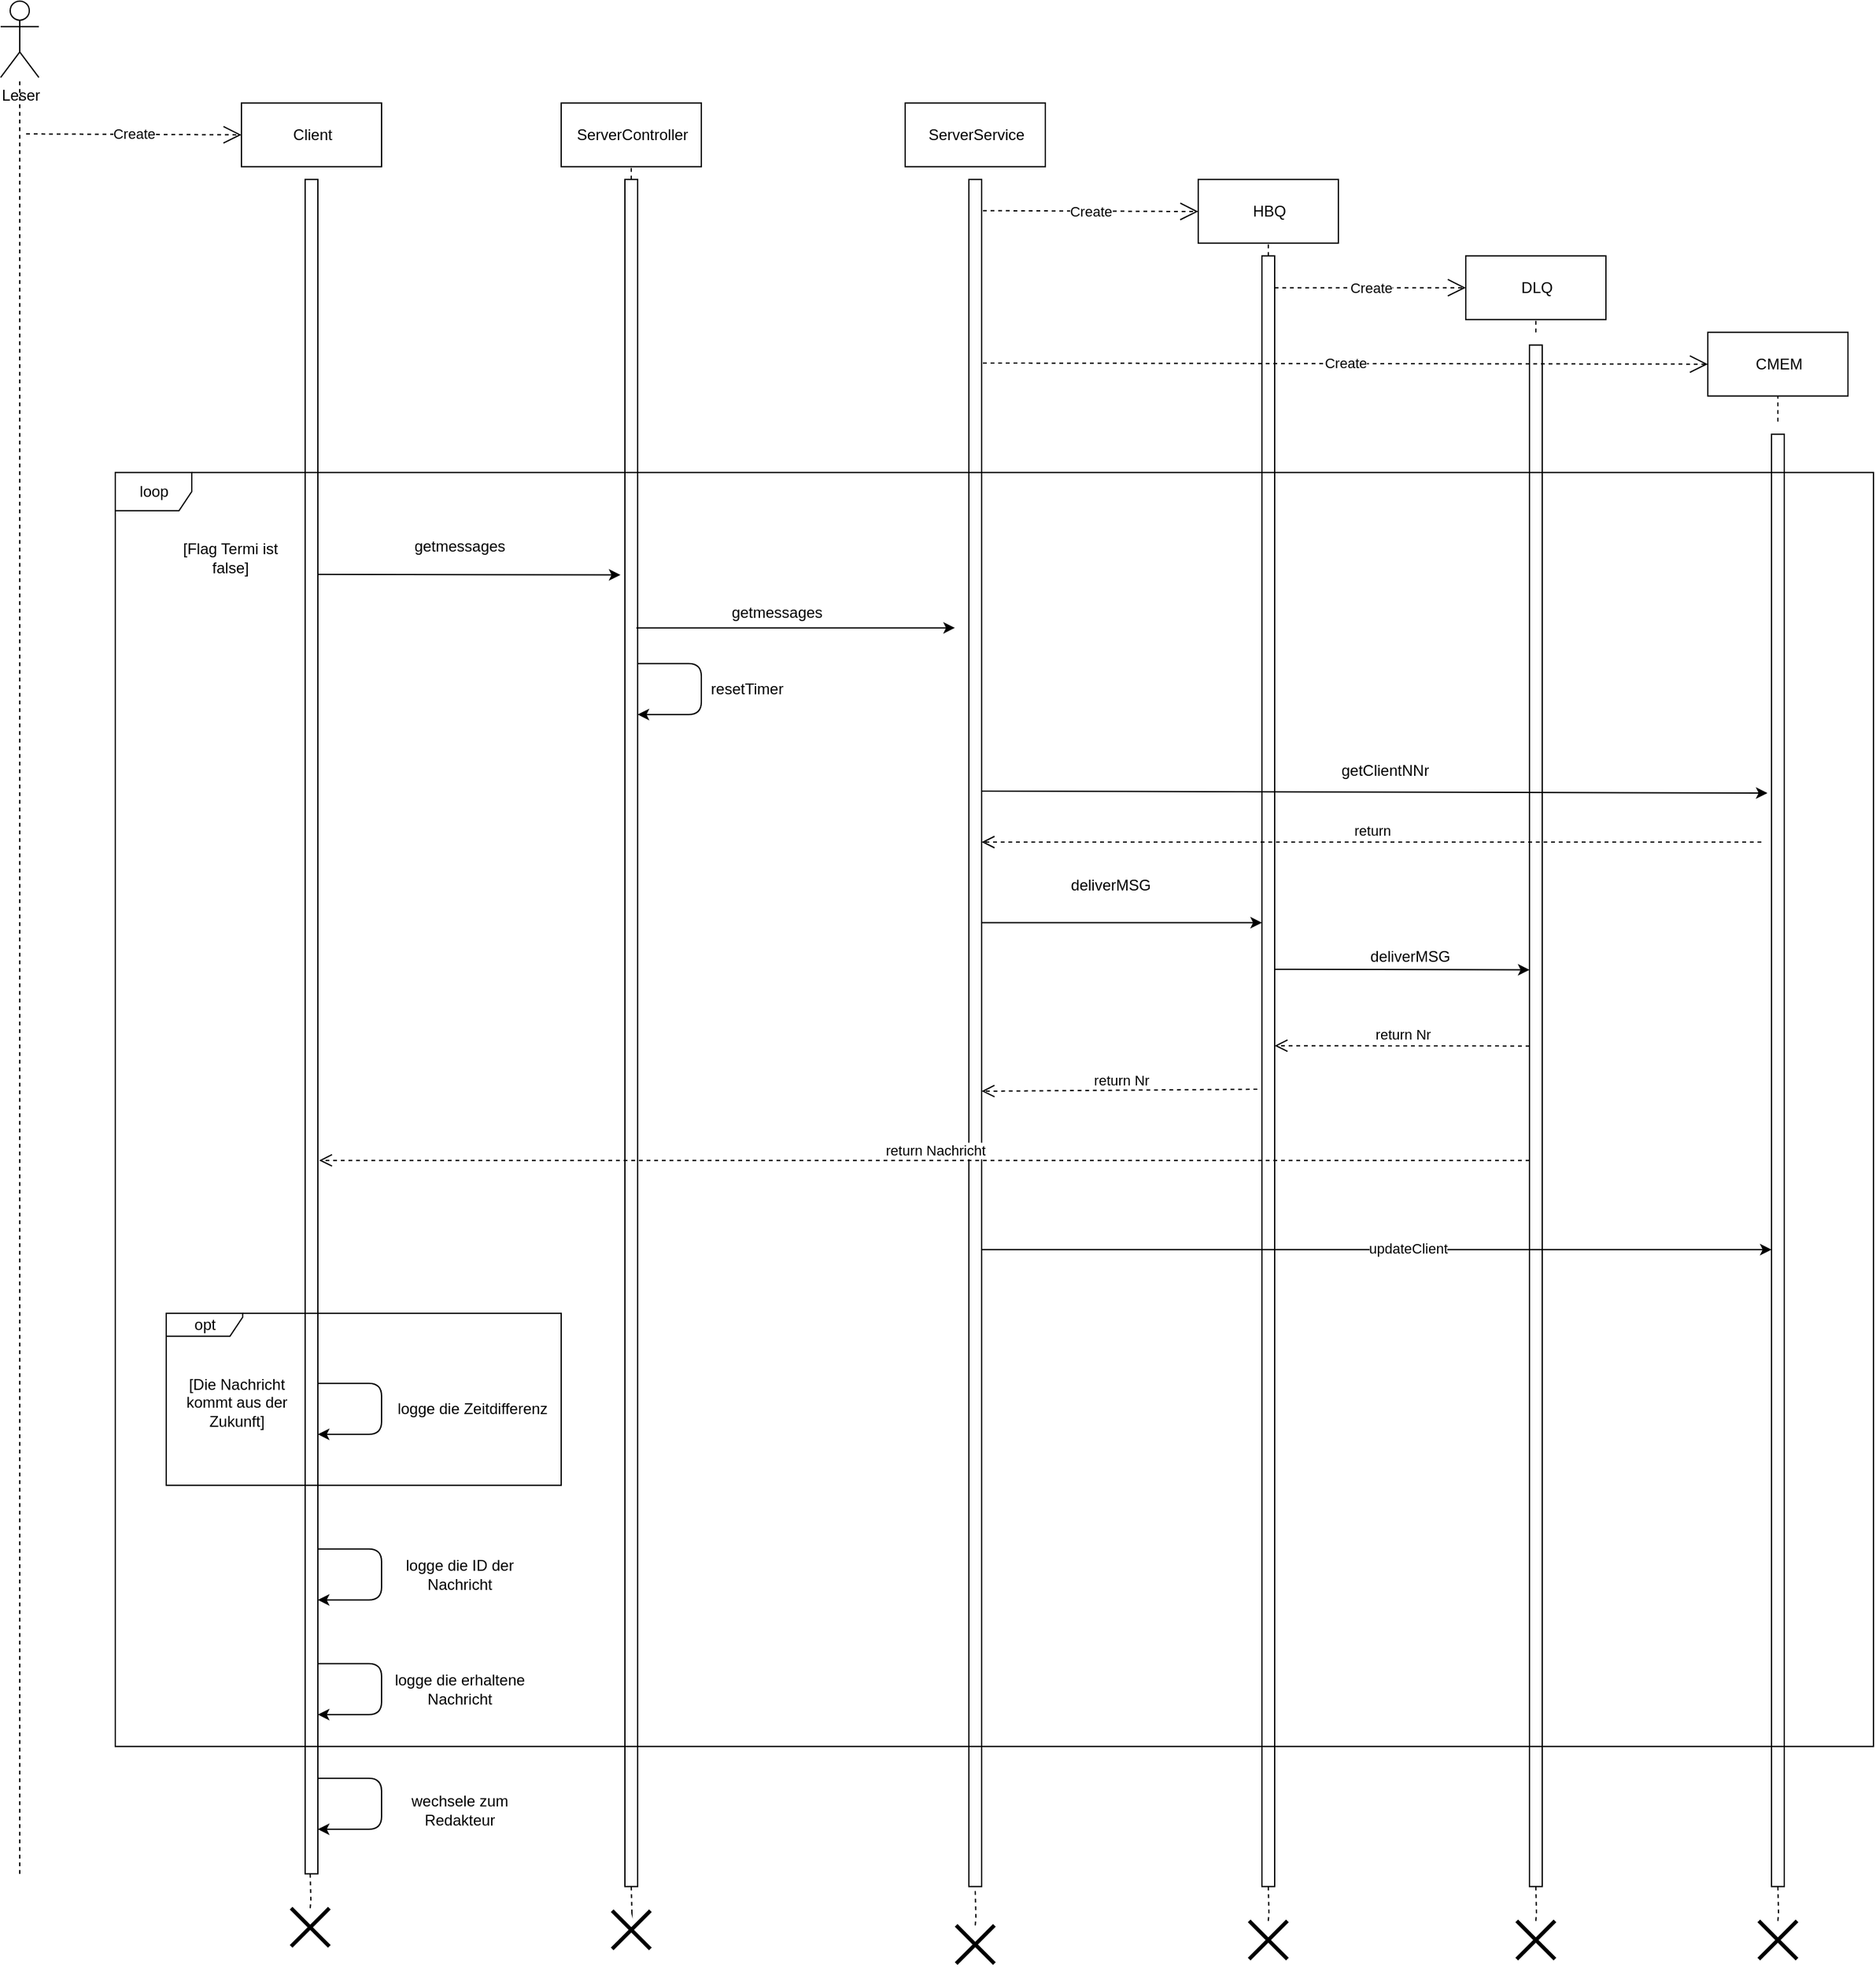 <mxfile version="13.10.0" type="device" pages="3"><diagram id="tTBaQ2jCy6P4lvfLVcz_" name="Page-1"><mxGraphModel dx="2755" dy="1580" grid="1" gridSize="10" guides="1" tooltips="1" connect="1" arrows="1" fold="1" page="1" pageScale="1" pageWidth="827" pageHeight="1169" math="0" shadow="0"><root><mxCell id="0"/><mxCell id="1" parent="0"/><mxCell id="oxxURT42I-yPVf_DRvEr-1" value="Leser" style="shape=umlActor;verticalLabelPosition=bottom;verticalAlign=top;html=1;outlineConnect=0;" vertex="1" parent="1"><mxGeometry x="530.503" y="259.839" width="30" height="60" as="geometry"/></mxCell><mxCell id="oxxURT42I-yPVf_DRvEr-2" value="ServerController" style="html=1;" vertex="1" parent="1"><mxGeometry x="970.503" y="339.839" width="110" height="50" as="geometry"/></mxCell><mxCell id="oxxURT42I-yPVf_DRvEr-3" value="ServerService" style="html=1;" vertex="1" parent="1"><mxGeometry x="1240.503" y="339.839" width="110" height="50" as="geometry"/></mxCell><mxCell id="oxxURT42I-yPVf_DRvEr-4" value="" style="endArrow=none;dashed=1;html=1;entryX=0.5;entryY=1;entryDx=0;entryDy=0;" edge="1" parent="1" source="oxxURT42I-yPVf_DRvEr-13" target="oxxURT42I-yPVf_DRvEr-2"><mxGeometry width="50" height="50" relative="1" as="geometry"><mxPoint x="1020.503" y="1979.839" as="sourcePoint"/><mxPoint x="1025.503" y="419.839" as="targetPoint"/></mxGeometry></mxCell><mxCell id="oxxURT42I-yPVf_DRvEr-5" value="" style="endArrow=classic;html=1;" edge="1" parent="1"><mxGeometry width="50" height="50" relative="1" as="geometry"><mxPoint x="779.503" y="1564.839" as="sourcePoint"/><mxPoint x="779.503" y="1604.839" as="targetPoint"/><Array as="points"><mxPoint x="829.503" y="1564.839"/><mxPoint x="829.503" y="1604.839"/></Array></mxGeometry></mxCell><mxCell id="oxxURT42I-yPVf_DRvEr-6" value="Client" style="html=1;" vertex="1" parent="1"><mxGeometry x="719.503" y="339.839" width="110" height="50" as="geometry"/></mxCell><mxCell id="oxxURT42I-yPVf_DRvEr-7" value="" style="endArrow=none;dashed=1;html=1;" edge="1" parent="1" target="oxxURT42I-yPVf_DRvEr-1"><mxGeometry width="50" height="50" relative="1" as="geometry"><mxPoint x="545.503" y="1729.839" as="sourcePoint"/><mxPoint x="545.503" y="369.839" as="targetPoint"/></mxGeometry></mxCell><mxCell id="oxxURT42I-yPVf_DRvEr-8" value="HBQ" style="html=1;" vertex="1" parent="1"><mxGeometry x="1470.503" y="399.839" width="110" height="50" as="geometry"/></mxCell><mxCell id="oxxURT42I-yPVf_DRvEr-9" value="DLQ" style="html=1;" vertex="1" parent="1"><mxGeometry x="1680.503" y="459.839" width="110" height="50" as="geometry"/></mxCell><mxCell id="oxxURT42I-yPVf_DRvEr-10" value="" style="endArrow=none;dashed=1;html=1;entryX=0.5;entryY=1;entryDx=0;entryDy=0;" edge="1" parent="1" source="oxxURT42I-yPVf_DRvEr-15" target="oxxURT42I-yPVf_DRvEr-8"><mxGeometry width="50" height="50" relative="1" as="geometry"><mxPoint x="1525.503" y="1969.839" as="sourcePoint"/><mxPoint x="1525.083" y="385.839" as="targetPoint"/></mxGeometry></mxCell><mxCell id="oxxURT42I-yPVf_DRvEr-11" value="" style="endArrow=none;dashed=1;html=1;entryX=0.5;entryY=1;entryDx=0;entryDy=0;" edge="1" parent="1" target="oxxURT42I-yPVf_DRvEr-9"><mxGeometry width="50" height="50" relative="1" as="geometry"><mxPoint x="1735.503" y="519.839" as="sourcePoint"/><mxPoint x="1735.503" y="509.839" as="targetPoint"/></mxGeometry></mxCell><mxCell id="oxxURT42I-yPVf_DRvEr-12" value="" style="html=1;points=[];perimeter=orthogonalPerimeter;fillColor=none;" vertex="1" parent="1"><mxGeometry x="769.503" y="399.839" width="10" height="1330" as="geometry"/></mxCell><mxCell id="oxxURT42I-yPVf_DRvEr-13" value="" style="html=1;points=[];perimeter=orthogonalPerimeter;fillColor=none;" vertex="1" parent="1"><mxGeometry x="1020.503" y="399.839" width="10" height="1340" as="geometry"/></mxCell><mxCell id="oxxURT42I-yPVf_DRvEr-14" value="" style="html=1;points=[];perimeter=orthogonalPerimeter;fillColor=none;" vertex="1" parent="1"><mxGeometry x="1290.503" y="399.839" width="10" height="1340" as="geometry"/></mxCell><mxCell id="oxxURT42I-yPVf_DRvEr-15" value="" style="html=1;points=[];perimeter=orthogonalPerimeter;gradientColor=#ffffff;fillColor=none;" vertex="1" parent="1"><mxGeometry x="1520.503" y="459.839" width="10" height="1280" as="geometry"/></mxCell><mxCell id="oxxURT42I-yPVf_DRvEr-16" value="" style="html=1;points=[];perimeter=orthogonalPerimeter;fillColor=none;" vertex="1" parent="1"><mxGeometry x="1730.503" y="529.839" width="10" height="1210" as="geometry"/></mxCell><mxCell id="oxxURT42I-yPVf_DRvEr-17" value="Create" style="endArrow=open;endSize=12;dashed=1;html=1;entryX=0;entryY=0.5;entryDx=0;entryDy=0;" edge="1" parent="1" target="oxxURT42I-yPVf_DRvEr-6"><mxGeometry width="160" relative="1" as="geometry"><mxPoint x="550.503" y="364.129" as="sourcePoint"/><mxPoint x="710.503" y="364.129" as="targetPoint"/></mxGeometry></mxCell><mxCell id="oxxURT42I-yPVf_DRvEr-18" value="" style="endArrow=classic;html=1;entryX=-0.253;entryY=0.038;entryDx=0;entryDy=0;entryPerimeter=0;" edge="1" parent="1"><mxGeometry width="50" height="50" relative="1" as="geometry"><mxPoint x="779.503" y="709.839" as="sourcePoint"/><mxPoint x="1016.973" y="710.259" as="targetPoint"/></mxGeometry></mxCell><mxCell id="oxxURT42I-yPVf_DRvEr-19" value="&lt;span style=&quot;text-align: left ; color: rgb(0 , 0 , 0) ; text-transform: none ; text-indent: 0px ; letter-spacing: normal ; font-family: &amp;#34;helvetica&amp;#34; , &amp;#34;arial&amp;#34; , sans-serif ; font-style: normal ; font-variant: normal ; font-weight: 400 ; text-decoration: none ; word-spacing: 0px ; display: inline ; float: none ; background-color: rgb(255 , 255 , 255)&quot;&gt;&lt;font style=&quot;font-size: 12px&quot;&gt;getmessages&lt;/font&gt;&lt;/span&gt;" style="text;html=1;strokeColor=none;fillColor=none;align=center;verticalAlign=middle;whiteSpace=wrap;rounded=0;" vertex="1" parent="1"><mxGeometry x="840.503" y="677.839" width="100" height="20" as="geometry"/></mxCell><mxCell id="oxxURT42I-yPVf_DRvEr-20" value="loop" style="shape=umlFrame;whiteSpace=wrap;html=1;fillColor=none;gradientColor=#ffffff;" vertex="1" parent="1"><mxGeometry x="620.503" y="629.839" width="1380" height="1000" as="geometry"/></mxCell><mxCell id="oxxURT42I-yPVf_DRvEr-21" value="[Flag Termi ist false]" style="text;html=1;strokeColor=none;fillColor=none;align=center;verticalAlign=middle;whiteSpace=wrap;rounded=0;" vertex="1" parent="1"><mxGeometry x="660.503" y="669.839" width="100" height="54" as="geometry"/></mxCell><mxCell id="oxxURT42I-yPVf_DRvEr-22" value="logge die erhaltene Nachricht" style="text;html=1;strokeColor=none;fillColor=none;align=center;verticalAlign=middle;whiteSpace=wrap;rounded=0;" vertex="1" parent="1"><mxGeometry x="830.503" y="1574.839" width="120" height="20" as="geometry"/></mxCell><mxCell id="oxxURT42I-yPVf_DRvEr-23" value="" style="endArrow=classic;html=1;" edge="1" parent="1"><mxGeometry width="50" height="50" relative="1" as="geometry"><mxPoint x="1029.503" y="751.839" as="sourcePoint"/><mxPoint x="1279.503" y="751.839" as="targetPoint"/></mxGeometry></mxCell><mxCell id="oxxURT42I-yPVf_DRvEr-24" value="&lt;span style=&quot;text-align: left ; color: rgb(0 , 0 , 0) ; text-transform: none ; text-indent: 0px ; letter-spacing: normal ; font-family: &amp;#34;helvetica&amp;#34; , &amp;#34;arial&amp;#34; , sans-serif ; font-style: normal ; font-variant: normal ; font-weight: 400 ; text-decoration: none ; word-spacing: 0px ; display: inline ; float: none ; background-color: rgb(255 , 255 , 255)&quot;&gt;&lt;font style=&quot;font-size: 12px&quot;&gt;getmessages&lt;/font&gt;&lt;/span&gt;" style="text;html=1;strokeColor=none;fillColor=none;align=center;verticalAlign=middle;whiteSpace=wrap;rounded=0;" vertex="1" parent="1"><mxGeometry x="1089.503" y="729.839" width="100" height="20" as="geometry"/></mxCell><mxCell id="oxxURT42I-yPVf_DRvEr-25" value="" style="endArrow=classic;html=1;" edge="1" parent="1"><mxGeometry width="50" height="50" relative="1" as="geometry"><mxPoint x="1300.503" y="983.269" as="sourcePoint"/><mxPoint x="1520.503" y="983.269" as="targetPoint"/></mxGeometry></mxCell><mxCell id="oxxURT42I-yPVf_DRvEr-26" value="deliverMSG" style="text;html=1;strokeColor=none;fillColor=none;align=center;verticalAlign=middle;whiteSpace=wrap;rounded=0;" vertex="1" parent="1"><mxGeometry x="1351.503" y="944.139" width="100" height="20" as="geometry"/></mxCell><mxCell id="oxxURT42I-yPVf_DRvEr-27" value="" style="endArrow=classic;html=1;" edge="1" parent="1"><mxGeometry width="50" height="50" relative="1" as="geometry"><mxPoint x="1530.503" y="1019.839" as="sourcePoint"/><mxPoint x="1730.503" y="1020.269" as="targetPoint"/></mxGeometry></mxCell><mxCell id="oxxURT42I-yPVf_DRvEr-28" value="deliverMSG" style="text;html=1;strokeColor=none;fillColor=none;align=center;verticalAlign=middle;whiteSpace=wrap;rounded=0;" vertex="1" parent="1"><mxGeometry x="1586.503" y="999.839" width="100" height="20" as="geometry"/></mxCell><mxCell id="oxxURT42I-yPVf_DRvEr-29" value="return Nr" style="html=1;verticalAlign=bottom;endArrow=open;dashed=1;endSize=8;entryX=1.204;entryY=0.894;entryDx=0;entryDy=0;entryPerimeter=0;" edge="1" parent="1"><mxGeometry relative="1" as="geometry"><mxPoint x="1730.503" y="1080.089" as="sourcePoint"/><mxPoint x="1530.503" y="1079.839" as="targetPoint"/></mxGeometry></mxCell><mxCell id="oxxURT42I-yPVf_DRvEr-30" value="return Nr" style="html=1;verticalAlign=bottom;endArrow=open;dashed=1;endSize=8;entryX=1.204;entryY=0.894;entryDx=0;entryDy=0;entryPerimeter=0;exitX=-0.366;exitY=0.188;exitDx=0;exitDy=0;exitPerimeter=0;" edge="1" parent="1"><mxGeometry x="-0.017" y="1" relative="1" as="geometry"><mxPoint x="1516.843" y="1114.009" as="sourcePoint"/><mxPoint x="1300.503" y="1115.549" as="targetPoint"/><mxPoint as="offset"/></mxGeometry></mxCell><mxCell id="oxxURT42I-yPVf_DRvEr-31" value="" style="endArrow=classic;html=1;" edge="1" parent="1"><mxGeometry width="50" height="50" relative="1" as="geometry"><mxPoint x="779.503" y="1654.839" as="sourcePoint"/><mxPoint x="779.503" y="1694.839" as="targetPoint"/><Array as="points"><mxPoint x="829.503" y="1654.839"/><mxPoint x="829.503" y="1694.839"/></Array></mxGeometry></mxCell><mxCell id="oxxURT42I-yPVf_DRvEr-32" value="wechsele zum Redakteur" style="text;html=1;strokeColor=none;fillColor=none;align=center;verticalAlign=middle;whiteSpace=wrap;rounded=0;" vertex="1" parent="1"><mxGeometry x="830.503" y="1669.839" width="120" height="20" as="geometry"/></mxCell><mxCell id="oxxURT42I-yPVf_DRvEr-33" value="opt" style="shape=umlFrame;whiteSpace=wrap;html=1;width=60;height=18;" vertex="1" parent="1"><mxGeometry x="660.503" y="1289.839" width="310" height="135" as="geometry"/></mxCell><mxCell id="oxxURT42I-yPVf_DRvEr-34" value="[Die Nachricht kommt aus der Zukunft]" style="text;html=1;strokeColor=none;fillColor=none;align=center;verticalAlign=middle;whiteSpace=wrap;rounded=0;" vertex="1" parent="1"><mxGeometry x="670.503" y="1334.839" width="90" height="50" as="geometry"/></mxCell><mxCell id="oxxURT42I-yPVf_DRvEr-35" value="" style="endArrow=classic;html=1;" edge="1" parent="1"><mxGeometry width="50" height="50" relative="1" as="geometry"><mxPoint x="779.503" y="1344.839" as="sourcePoint"/><mxPoint x="779.503" y="1384.839" as="targetPoint"/><Array as="points"><mxPoint x="829.503" y="1344.839"/><mxPoint x="829.503" y="1384.839"/></Array></mxGeometry></mxCell><mxCell id="oxxURT42I-yPVf_DRvEr-36" value="logge die Zeitdifferenz" style="text;html=1;strokeColor=none;fillColor=none;align=center;verticalAlign=middle;whiteSpace=wrap;rounded=0;" vertex="1" parent="1"><mxGeometry x="840.503" y="1354.839" width="120" height="20" as="geometry"/></mxCell><mxCell id="oxxURT42I-yPVf_DRvEr-37" value="Create" style="endArrow=open;endSize=12;dashed=1;html=1;entryX=0;entryY=0.5;entryDx=0;entryDy=0;" edge="1" parent="1"><mxGeometry width="160" relative="1" as="geometry"><mxPoint x="1301.503" y="424.339" as="sourcePoint"/><mxPoint x="1470.503" y="425.049" as="targetPoint"/></mxGeometry></mxCell><mxCell id="oxxURT42I-yPVf_DRvEr-38" value="Create" style="endArrow=open;endSize=12;dashed=1;html=1;entryX=0;entryY=0.5;entryDx=0;entryDy=0;" edge="1" parent="1" target="oxxURT42I-yPVf_DRvEr-9"><mxGeometry width="160" relative="1" as="geometry"><mxPoint x="1530.503" y="484.839" as="sourcePoint"/><mxPoint x="1470.503" y="485.049" as="targetPoint"/></mxGeometry></mxCell><mxCell id="oxxURT42I-yPVf_DRvEr-39" value="" style="group" vertex="1" connectable="0" parent="1"><mxGeometry x="758.503" y="1756.839" width="30" height="30" as="geometry"/></mxCell><mxCell id="oxxURT42I-yPVf_DRvEr-40" value="" style="shape=umlDestroy;whiteSpace=wrap;html=1;strokeWidth=3;" vertex="1" parent="oxxURT42I-yPVf_DRvEr-39"><mxGeometry width="30" height="30" as="geometry"/></mxCell><mxCell id="oxxURT42I-yPVf_DRvEr-41" style="edgeStyle=orthogonalEdgeStyle;rounded=0;orthogonalLoop=1;jettySize=auto;html=1;endArrow=none;endFill=0;dashed=1;" edge="1" parent="1" target="oxxURT42I-yPVf_DRvEr-40"><mxGeometry relative="1" as="geometry"><mxPoint x="773.503" y="1729.839" as="sourcePoint"/></mxGeometry></mxCell><mxCell id="oxxURT42I-yPVf_DRvEr-42" value="" style="group" vertex="1" connectable="0" parent="1"><mxGeometry x="1010.503" y="1758.839" width="30" height="30" as="geometry"/></mxCell><mxCell id="oxxURT42I-yPVf_DRvEr-43" value="" style="shape=umlDestroy;whiteSpace=wrap;html=1;strokeWidth=3;" vertex="1" parent="oxxURT42I-yPVf_DRvEr-42"><mxGeometry width="30" height="30" as="geometry"/></mxCell><mxCell id="oxxURT42I-yPVf_DRvEr-44" style="edgeStyle=orthogonalEdgeStyle;rounded=0;orthogonalLoop=1;jettySize=auto;html=1;endArrow=none;endFill=0;dashed=1;" edge="1" parent="1" target="oxxURT42I-yPVf_DRvEr-43"><mxGeometry relative="1" as="geometry"><mxPoint x="1025.503" y="1739.839" as="sourcePoint"/></mxGeometry></mxCell><mxCell id="oxxURT42I-yPVf_DRvEr-45" value="" style="group" vertex="1" connectable="0" parent="1"><mxGeometry x="1280.503" y="1770.339" width="30" height="30" as="geometry"/></mxCell><mxCell id="oxxURT42I-yPVf_DRvEr-46" value="" style="shape=umlDestroy;whiteSpace=wrap;html=1;strokeWidth=3;" vertex="1" parent="oxxURT42I-yPVf_DRvEr-45"><mxGeometry width="30" height="30" as="geometry"/></mxCell><mxCell id="oxxURT42I-yPVf_DRvEr-47" style="edgeStyle=orthogonalEdgeStyle;rounded=0;orthogonalLoop=1;jettySize=auto;html=1;endArrow=none;endFill=0;dashed=1;" edge="1" parent="1" target="oxxURT42I-yPVf_DRvEr-46"><mxGeometry relative="1" as="geometry"><mxPoint x="1295.503" y="1743.339" as="sourcePoint"/></mxGeometry></mxCell><mxCell id="oxxURT42I-yPVf_DRvEr-48" value="" style="group" vertex="1" connectable="0" parent="1"><mxGeometry x="1720.503" y="1766.839" width="30" height="30" as="geometry"/></mxCell><mxCell id="oxxURT42I-yPVf_DRvEr-49" value="" style="shape=umlDestroy;whiteSpace=wrap;html=1;strokeWidth=3;" vertex="1" parent="oxxURT42I-yPVf_DRvEr-48"><mxGeometry width="30" height="30" as="geometry"/></mxCell><mxCell id="oxxURT42I-yPVf_DRvEr-50" style="edgeStyle=orthogonalEdgeStyle;rounded=0;orthogonalLoop=1;jettySize=auto;html=1;endArrow=none;endFill=0;dashed=1;" edge="1" parent="1" target="oxxURT42I-yPVf_DRvEr-49"><mxGeometry relative="1" as="geometry"><mxPoint x="1735.503" y="1739.839" as="sourcePoint"/></mxGeometry></mxCell><mxCell id="oxxURT42I-yPVf_DRvEr-51" value="" style="group" vertex="1" connectable="0" parent="1"><mxGeometry x="1510.503" y="1766.839" width="30" height="30" as="geometry"/></mxCell><mxCell id="oxxURT42I-yPVf_DRvEr-52" value="" style="shape=umlDestroy;whiteSpace=wrap;html=1;strokeWidth=3;" vertex="1" parent="oxxURT42I-yPVf_DRvEr-51"><mxGeometry width="30" height="30" as="geometry"/></mxCell><mxCell id="oxxURT42I-yPVf_DRvEr-53" style="edgeStyle=orthogonalEdgeStyle;rounded=0;orthogonalLoop=1;jettySize=auto;html=1;endArrow=none;endFill=0;dashed=1;" edge="1" parent="1" target="oxxURT42I-yPVf_DRvEr-52"><mxGeometry relative="1" as="geometry"><mxPoint x="1525.503" y="1739.839" as="sourcePoint"/></mxGeometry></mxCell><mxCell id="oxxURT42I-yPVf_DRvEr-54" value="" style="endArrow=none;dashed=1;html=1;entryX=0.5;entryY=1;entryDx=0;entryDy=0;" edge="1" parent="1" target="oxxURT42I-yPVf_DRvEr-59"><mxGeometry width="50" height="50" relative="1" as="geometry"><mxPoint x="1925.503" y="589.839" as="sourcePoint"/><mxPoint x="1925.503" y="579.839" as="targetPoint"/></mxGeometry></mxCell><mxCell id="oxxURT42I-yPVf_DRvEr-55" value="" style="html=1;points=[];perimeter=orthogonalPerimeter;fillColor=none;" vertex="1" parent="1"><mxGeometry x="1920.503" y="599.839" width="10" height="1140" as="geometry"/></mxCell><mxCell id="oxxURT42I-yPVf_DRvEr-56" value="" style="group" vertex="1" connectable="0" parent="1"><mxGeometry x="1910.503" y="1766.839" width="30" height="30" as="geometry"/></mxCell><mxCell id="oxxURT42I-yPVf_DRvEr-57" value="" style="shape=umlDestroy;whiteSpace=wrap;html=1;strokeWidth=3;" vertex="1" parent="oxxURT42I-yPVf_DRvEr-56"><mxGeometry width="30" height="30" as="geometry"/></mxCell><mxCell id="oxxURT42I-yPVf_DRvEr-58" style="edgeStyle=orthogonalEdgeStyle;rounded=0;orthogonalLoop=1;jettySize=auto;html=1;endArrow=none;endFill=0;dashed=1;" edge="1" parent="1" target="oxxURT42I-yPVf_DRvEr-57"><mxGeometry relative="1" as="geometry"><mxPoint x="1925.503" y="1739.839" as="sourcePoint"/></mxGeometry></mxCell><mxCell id="oxxURT42I-yPVf_DRvEr-59" value="CMEM" style="html=1;" vertex="1" parent="1"><mxGeometry x="1870.503" y="519.839" width="110" height="50" as="geometry"/></mxCell><mxCell id="oxxURT42I-yPVf_DRvEr-60" value="Create" style="endArrow=open;endSize=12;dashed=1;html=1;entryX=0;entryY=0.5;entryDx=0;entryDy=0;" edge="1" parent="1" target="oxxURT42I-yPVf_DRvEr-59"><mxGeometry width="160" relative="1" as="geometry"><mxPoint x="1301.503" y="544.009" as="sourcePoint"/><mxPoint x="1680.503" y="544.509" as="targetPoint"/></mxGeometry></mxCell><mxCell id="oxxURT42I-yPVf_DRvEr-61" value="" style="endArrow=classic;html=1;" edge="1" parent="1"><mxGeometry width="50" height="50" relative="1" as="geometry"><mxPoint x="779.503" y="1474.839" as="sourcePoint"/><mxPoint x="779.503" y="1514.839" as="targetPoint"/><Array as="points"><mxPoint x="829.503" y="1474.839"/><mxPoint x="829.503" y="1514.839"/></Array></mxGeometry></mxCell><mxCell id="oxxURT42I-yPVf_DRvEr-62" value="logge die ID der Nachricht" style="text;html=1;strokeColor=none;fillColor=none;align=center;verticalAlign=middle;whiteSpace=wrap;rounded=0;" vertex="1" parent="1"><mxGeometry x="830.503" y="1484.839" width="120" height="20" as="geometry"/></mxCell><mxCell id="oxxURT42I-yPVf_DRvEr-63" value="&lt;span style=&quot;text-align: left ; color: rgb(0 , 0 , 0) ; text-transform: none ; text-indent: 0px ; letter-spacing: normal ; font-family: &amp;#34;helvetica&amp;#34; , &amp;#34;arial&amp;#34; , sans-serif ; font-style: normal ; font-variant: normal ; font-weight: 400 ; text-decoration: none ; word-spacing: 0px ; display: inline ; float: none ; background-color: rgb(255 , 255 , 255)&quot;&gt;&lt;font style=&quot;font-size: 12px&quot;&gt;getClientNNr&lt;/font&gt;&lt;/span&gt;" style="text;whiteSpace=wrap;html=1;" vertex="1" parent="1"><mxGeometry x="1580.503" y="849.999" width="120" height="30" as="geometry"/></mxCell><mxCell id="oxxURT42I-yPVf_DRvEr-64" value="" style="endArrow=classic;html=1;entryX=-0.319;entryY=0.139;entryDx=0;entryDy=0;entryPerimeter=0;" edge="1" parent="1"><mxGeometry width="50" height="50" relative="1" as="geometry"><mxPoint x="1300.503" y="879.999" as="sourcePoint"/><mxPoint x="1917.313" y="881.509" as="targetPoint"/></mxGeometry></mxCell><mxCell id="oxxURT42I-yPVf_DRvEr-65" value="return" style="html=1;verticalAlign=bottom;endArrow=open;dashed=1;endSize=8;" edge="1" parent="1"><mxGeometry relative="1" as="geometry"><mxPoint x="1912.503" y="919.999" as="sourcePoint"/><mxPoint x="1300.503" y="919.999" as="targetPoint"/><Array as="points"/></mxGeometry></mxCell><mxCell id="oxxURT42I-yPVf_DRvEr-66" value="" style="endArrow=classic;html=1;entryX=0;entryY=0.367;entryDx=0;entryDy=0;entryPerimeter=0;" edge="1" parent="1"><mxGeometry width="50" height="50" relative="1" as="geometry"><mxPoint x="1300.503" y="1239.839" as="sourcePoint"/><mxPoint x="1920.503" y="1239.869" as="targetPoint"/></mxGeometry></mxCell><mxCell id="oxxURT42I-yPVf_DRvEr-67" value="updateClient" style="edgeLabel;html=1;align=center;verticalAlign=middle;resizable=0;points=[];" vertex="1" connectable="0" parent="oxxURT42I-yPVf_DRvEr-66"><mxGeometry x="0.079" y="1" relative="1" as="geometry"><mxPoint as="offset"/></mxGeometry></mxCell><mxCell id="oxxURT42I-yPVf_DRvEr-68" value="return Nachricht" style="html=1;verticalAlign=bottom;endArrow=open;dashed=1;endSize=8;exitX=-0.366;exitY=0.188;exitDx=0;exitDy=0;exitPerimeter=0;" edge="1" parent="1"><mxGeometry x="-0.017" y="1" relative="1" as="geometry"><mxPoint x="1730.503" y="1169.839" as="sourcePoint"/><mxPoint x="780.503" y="1169.839" as="targetPoint"/><mxPoint as="offset"/></mxGeometry></mxCell><mxCell id="oxxURT42I-yPVf_DRvEr-69" value="" style="endArrow=classic;html=1;" edge="1" parent="1"><mxGeometry width="50" height="50" relative="1" as="geometry"><mxPoint x="1030.503" y="779.839" as="sourcePoint"/><mxPoint x="1030.503" y="819.839" as="targetPoint"/><Array as="points"><mxPoint x="1080.503" y="779.839"/><mxPoint x="1080.503" y="819.839"/></Array></mxGeometry></mxCell><mxCell id="oxxURT42I-yPVf_DRvEr-70" value="resetTimer" style="text;html=1;align=center;verticalAlign=middle;resizable=0;points=[];autosize=1;" vertex="1" parent="1"><mxGeometry x="1080.5" y="789.84" width="70" height="20" as="geometry"/></mxCell></root></mxGraphModel></diagram><diagram name="Redaktuer" id="PDuLb248w62vYGlmBkFo"><mxGraphModel dx="1102" dy="632" grid="1" gridSize="10" guides="1" tooltips="1" connect="1" arrows="1" fold="1" page="1" pageScale="1" pageWidth="827" pageHeight="1169" math="0" shadow="0"><root><mxCell id="oo3YrZ8ax5F5EWLAolov-0"/><mxCell id="oo3YrZ8ax5F5EWLAolov-1" parent="oo3YrZ8ax5F5EWLAolov-0"/><mxCell id="oo3YrZ8ax5F5EWLAolov-2" value="Redakteur" style="shape=umlActor;verticalLabelPosition=bottom;verticalAlign=top;html=1;outlineConnect=0;" parent="oo3YrZ8ax5F5EWLAolov-1" vertex="1"><mxGeometry x="50" y="30" width="30" height="60" as="geometry"/></mxCell><mxCell id="oo3YrZ8ax5F5EWLAolov-3" value="ServerController" style="html=1;" parent="oo3YrZ8ax5F5EWLAolov-1" vertex="1"><mxGeometry x="490" y="110" width="110" height="50" as="geometry"/></mxCell><mxCell id="oo3YrZ8ax5F5EWLAolov-4" value="ServerService" style="html=1;" parent="oo3YrZ8ax5F5EWLAolov-1" vertex="1"><mxGeometry x="760" y="110" width="110" height="50" as="geometry"/></mxCell><mxCell id="oo3YrZ8ax5F5EWLAolov-5" value="" style="endArrow=none;dashed=1;html=1;entryX=0.5;entryY=1;entryDx=0;entryDy=0;" parent="oo3YrZ8ax5F5EWLAolov-1" source="oo3YrZ8ax5F5EWLAolov-64" target="oo3YrZ8ax5F5EWLAolov-3" edge="1"><mxGeometry width="50" height="50" relative="1" as="geometry"><mxPoint x="540" y="1750" as="sourcePoint"/><mxPoint x="545" y="190" as="targetPoint"/></mxGeometry></mxCell><mxCell id="oo3YrZ8ax5F5EWLAolov-6" value="" style="endArrow=none;dashed=1;html=1;entryX=0.5;entryY=1;entryDx=0;entryDy=0;" parent="oo3YrZ8ax5F5EWLAolov-1" source="oo3YrZ8ax5F5EWLAolov-66" target="oo3YrZ8ax5F5EWLAolov-4" edge="1"><mxGeometry width="50" height="50" relative="1" as="geometry"><mxPoint x="810" y="1740" as="sourcePoint"/><mxPoint x="815" y="200" as="targetPoint"/></mxGeometry></mxCell><mxCell id="oo3YrZ8ax5F5EWLAolov-7" value="" style="endArrow=classic;html=1;" parent="oo3YrZ8ax5F5EWLAolov-1" edge="1"><mxGeometry width="50" height="50" relative="1" as="geometry"><mxPoint x="298" y="690" as="sourcePoint"/><mxPoint x="538" y="690" as="targetPoint"/></mxGeometry></mxCell><mxCell id="oo3YrZ8ax5F5EWLAolov-8" value="" style="endArrow=classic;html=1;" parent="oo3YrZ8ax5F5EWLAolov-1" edge="1"><mxGeometry width="50" height="50" relative="1" as="geometry"><mxPoint x="550" y="720" as="sourcePoint"/><mxPoint x="810" y="720" as="targetPoint"/></mxGeometry></mxCell><mxCell id="oo3YrZ8ax5F5EWLAolov-9" value="dropMessage" style="text;html=1;strokeColor=none;fillColor=none;align=center;verticalAlign=middle;whiteSpace=wrap;rounded=0;" parent="oo3YrZ8ax5F5EWLAolov-1" vertex="1"><mxGeometry x="344" y="650" width="110" height="30" as="geometry"/></mxCell><mxCell id="oo3YrZ8ax5F5EWLAolov-10" value="loop(-,5)" style="shape=umlFrame;whiteSpace=wrap;html=1;width=60;height=18;" parent="oo3YrZ8ax5F5EWLAolov-1" vertex="1"><mxGeometry x="210" y="340" width="1246" height="1440" as="geometry"/></mxCell><mxCell id="oo3YrZ8ax5F5EWLAolov-11" value="" style="endArrow=classic;html=1;" parent="oo3YrZ8ax5F5EWLAolov-1" edge="1"><mxGeometry width="50" height="50" relative="1" as="geometry"><mxPoint x="300.03" y="1802.19" as="sourcePoint"/><mxPoint x="300.03" y="1842.19" as="targetPoint"/><Array as="points"><mxPoint x="350.03" y="1802.19"/><mxPoint x="350.03" y="1842.19"/></Array></mxGeometry></mxCell><mxCell id="oo3YrZ8ax5F5EWLAolov-12" value="ändereXredakteur" style="text;html=1;strokeColor=none;fillColor=none;align=center;verticalAlign=middle;whiteSpace=wrap;rounded=0;" parent="oo3YrZ8ax5F5EWLAolov-1" vertex="1"><mxGeometry x="350.03" y="1812.19" width="110" height="20" as="geometry"/></mxCell><mxCell id="oo3YrZ8ax5F5EWLAolov-13" value="" style="endArrow=classic;html=1;exitX=1.204;exitY=0.837;exitDx=0;exitDy=0;exitPerimeter=0;" parent="oo3YrZ8ax5F5EWLAolov-1" edge="1"><mxGeometry width="50" height="50" relative="1" as="geometry"><mxPoint x="300.07" y="1895.02" as="sourcePoint"/><mxPoint x="540.03" y="1894.19" as="targetPoint"/></mxGeometry></mxCell><mxCell id="oo3YrZ8ax5F5EWLAolov-14" value="getMsgId" style="text;html=1;strokeColor=none;fillColor=none;align=center;verticalAlign=middle;whiteSpace=wrap;rounded=0;" parent="oo3YrZ8ax5F5EWLAolov-1" vertex="1"><mxGeometry x="354.03" y="1864.19" width="110" height="20" as="geometry"/></mxCell><mxCell id="oo3YrZ8ax5F5EWLAolov-15" value="" style="endArrow=classic;html=1;" parent="oo3YrZ8ax5F5EWLAolov-1" edge="1"><mxGeometry width="50" height="50" relative="1" as="geometry"><mxPoint x="300.03" y="2020.19" as="sourcePoint"/><mxPoint x="300.03" y="2060.19" as="targetPoint"/><Array as="points"><mxPoint x="350.03" y="2020.19"/><mxPoint x="350.03" y="2060.19"/><mxPoint x="336.03" y="2060.19"/></Array></mxGeometry></mxCell><mxCell id="oo3YrZ8ax5F5EWLAolov-16" value="Logge&amp;nbsp; die&lt;font face=&quot;Helvetica,Arial,sans-serif&quot; style=&quot;font-size: 12px ; background-color: rgb(255 , 255 , 255)&quot;&gt;&amp;nbsp;&lt;span style=&quot;text-align: left ; color: rgb(0 , 0 , 0) ; text-transform: none ; text-indent: 0px ; letter-spacing: normal ; font-family: &amp;#34;helvetica&amp;#34; , &amp;#34;arial&amp;#34; , sans-serif ; font-style: normal ; font-variant: normal ; font-weight: 400 ; text-decoration: none ; word-spacing: 0px ; display: inline ; float: none ; background-color: rgb(255 , 255 , 255)&quot;&gt;Nachrichtennummer &lt;/span&gt;&lt;/font&gt;&lt;b&gt;&lt;/b&gt;&lt;i&gt;&lt;/i&gt;&lt;u&gt;&lt;/u&gt;&lt;sub&gt;&lt;/sub&gt;&lt;sup&gt;&lt;/sup&gt;&lt;strike&gt;&lt;/strike&gt;" style="text;html=1;strokeColor=none;fillColor=none;align=center;verticalAlign=middle;whiteSpace=wrap;rounded=0;" parent="oo3YrZ8ax5F5EWLAolov-1" vertex="1"><mxGeometry x="343.03" y="2025.19" width="164" height="31" as="geometry"/></mxCell><mxCell id="oo3YrZ8ax5F5EWLAolov-17" value="" style="endArrow=classic;html=1;exitX=1.262;exitY=0.857;exitDx=0;exitDy=0;exitPerimeter=0;" parent="oo3YrZ8ax5F5EWLAolov-1" edge="1"><mxGeometry width="50" height="50" relative="1" as="geometry"><mxPoint x="551.65" y="1926.82" as="sourcePoint"/><mxPoint x="804.03" y="1925.19" as="targetPoint"/></mxGeometry></mxCell><mxCell id="oo3YrZ8ax5F5EWLAolov-18" value="erstelleMsgId" style="text;html=1;strokeColor=none;fillColor=none;align=center;verticalAlign=middle;whiteSpace=wrap;rounded=0;" parent="oo3YrZ8ax5F5EWLAolov-1" vertex="1"><mxGeometry x="634.03" y="1894.19" width="100" height="20" as="geometry"/></mxCell><mxCell id="oo3YrZ8ax5F5EWLAolov-19" value="return" style="html=1;verticalAlign=bottom;endArrow=open;dashed=1;endSize=8;entryX=1.183;entryY=0.875;entryDx=0;entryDy=0;entryPerimeter=0;" parent="oo3YrZ8ax5F5EWLAolov-1" edge="1"><mxGeometry relative="1" as="geometry"><mxPoint x="804.03" y="1955.19" as="sourcePoint"/><mxPoint x="550.86" y="1955.44" as="targetPoint"/></mxGeometry></mxCell><mxCell id="oo3YrZ8ax5F5EWLAolov-20" value="return" style="html=1;verticalAlign=bottom;endArrow=open;dashed=1;endSize=8;entryX=1.204;entryY=0.894;entryDx=0;entryDy=0;entryPerimeter=0;" parent="oo3YrZ8ax5F5EWLAolov-1" edge="1"><mxGeometry relative="1" as="geometry"><mxPoint x="534.03" y="1985.19" as="sourcePoint"/><mxPoint x="300.07" y="1985.65" as="targetPoint"/></mxGeometry></mxCell><mxCell id="oo3YrZ8ax5F5EWLAolov-21" value="" style="endArrow=classic;html=1;" parent="oo3YrZ8ax5F5EWLAolov-1" edge="1"><mxGeometry width="50" height="50" relative="1" as="geometry"><mxPoint x="299" y="2146.19" as="sourcePoint"/><mxPoint x="299" y="2186.19" as="targetPoint"/><Array as="points"><mxPoint x="349" y="2146.19"/><mxPoint x="349" y="2186.19"/></Array></mxGeometry></mxCell><mxCell id="oo3YrZ8ax5F5EWLAolov-22" value="Übertrage die gesendete NNr zu Redakteur" style="text;html=1;strokeColor=none;fillColor=none;align=center;verticalAlign=middle;whiteSpace=wrap;rounded=0;" parent="oo3YrZ8ax5F5EWLAolov-1" vertex="1"><mxGeometry x="355.53" y="2093.19" width="139" height="30" as="geometry"/></mxCell><mxCell id="oo3YrZ8ax5F5EWLAolov-23" style="edgeStyle=orthogonalEdgeStyle;rounded=0;orthogonalLoop=1;jettySize=auto;html=1;endArrow=none;endFill=0;entryX=0.541;entryY=0;entryDx=0;entryDy=0;entryPerimeter=0;dashed=1;" parent="oo3YrZ8ax5F5EWLAolov-1" source="oo3YrZ8ax5F5EWLAolov-24" target="oo3YrZ8ax5F5EWLAolov-62" edge="1"><mxGeometry relative="1" as="geometry"><Array as="points"><mxPoint x="294" y="170"/><mxPoint x="294" y="170"/></Array></mxGeometry></mxCell><mxCell id="oo3YrZ8ax5F5EWLAolov-24" value="Client" style="html=1;" parent="oo3YrZ8ax5F5EWLAolov-1" vertex="1"><mxGeometry x="239" y="110" width="110" height="50" as="geometry"/></mxCell><mxCell id="oo3YrZ8ax5F5EWLAolov-25" value="" style="endArrow=none;dashed=1;html=1;" parent="oo3YrZ8ax5F5EWLAolov-1" target="oo3YrZ8ax5F5EWLAolov-2" edge="1"><mxGeometry width="50" height="50" relative="1" as="geometry"><mxPoint x="65" y="2210" as="sourcePoint"/><mxPoint x="65" y="140" as="targetPoint"/></mxGeometry></mxCell><mxCell id="oo3YrZ8ax5F5EWLAolov-26" value="" style="endArrow=block;dashed=1;endFill=0;endSize=12;html=1;entryX=-0.012;entryY=0.388;entryDx=0;entryDy=0;entryPerimeter=0;" parent="oo3YrZ8ax5F5EWLAolov-1" target="oo3YrZ8ax5F5EWLAolov-28" edge="1"><mxGeometry width="160" relative="1" as="geometry"><mxPoint x="823.5" y="190" as="sourcePoint"/><mxPoint x="983.5" y="190" as="targetPoint"/></mxGeometry></mxCell><mxCell id="oo3YrZ8ax5F5EWLAolov-27" value="Create" style="text;html=1;strokeColor=none;fillColor=none;align=center;verticalAlign=middle;whiteSpace=wrap;rounded=0;" parent="oo3YrZ8ax5F5EWLAolov-1" vertex="1"><mxGeometry x="902" y="160" width="40" height="20" as="geometry"/></mxCell><mxCell id="oo3YrZ8ax5F5EWLAolov-28" value="HBQ" style="html=1;" parent="oo3YrZ8ax5F5EWLAolov-1" vertex="1"><mxGeometry x="990" y="170" width="110" height="50" as="geometry"/></mxCell><mxCell id="oo3YrZ8ax5F5EWLAolov-29" value="DLQ" style="html=1;" parent="oo3YrZ8ax5F5EWLAolov-1" vertex="1"><mxGeometry x="1200" y="240" width="110" height="50" as="geometry"/></mxCell><mxCell id="oo3YrZ8ax5F5EWLAolov-30" value="&lt;span style=&quot;font: 12px / 1.2 &amp;#34;helvetica&amp;#34; ; text-align: center ; color: rgb(0 , 0 , 0) ; text-transform: none ; text-indent: 0px ; letter-spacing: normal ; text-decoration: none ; word-spacing: 0px ; display: inline ; float: none ; overflow-wrap: normal ; background-color: rgb(248 , 249 , 250)&quot;&gt;dropMessage&lt;/span&gt;" style="text;html=1;strokeColor=none;fillColor=none;align=center;verticalAlign=middle;whiteSpace=wrap;rounded=0;" parent="oo3YrZ8ax5F5EWLAolov-1" vertex="1"><mxGeometry x="633.5" y="690" width="110" height="20" as="geometry"/></mxCell><mxCell id="oo3YrZ8ax5F5EWLAolov-31" value="" style="endArrow=none;dashed=1;html=1;entryX=0.5;entryY=1;entryDx=0;entryDy=0;" parent="oo3YrZ8ax5F5EWLAolov-1" source="oo3YrZ8ax5F5EWLAolov-68" target="oo3YrZ8ax5F5EWLAolov-28" edge="1"><mxGeometry width="50" height="50" relative="1" as="geometry"><mxPoint x="1045" y="1740" as="sourcePoint"/><mxPoint x="1044.58" y="156" as="targetPoint"/></mxGeometry></mxCell><mxCell id="oo3YrZ8ax5F5EWLAolov-32" value="" style="endArrow=none;dashed=1;html=1;entryX=0.5;entryY=1;entryDx=0;entryDy=0;" parent="oo3YrZ8ax5F5EWLAolov-1" source="oo3YrZ8ax5F5EWLAolov-70" target="oo3YrZ8ax5F5EWLAolov-29" edge="1"><mxGeometry width="50" height="50" relative="1" as="geometry"><mxPoint x="1255" y="1740" as="sourcePoint"/><mxPoint x="1255" y="160" as="targetPoint"/></mxGeometry></mxCell><mxCell id="oo3YrZ8ax5F5EWLAolov-33" value="" style="endArrow=classic;html=1;" parent="oo3YrZ8ax5F5EWLAolov-1" edge="1"><mxGeometry width="50" height="50" relative="1" as="geometry"><mxPoint x="820" y="750" as="sourcePoint"/><mxPoint x="820" y="790" as="targetPoint"/><Array as="points"><mxPoint x="870" y="750"/><mxPoint x="870" y="790"/></Array></mxGeometry></mxCell><mxCell id="oo3YrZ8ax5F5EWLAolov-34" value="&lt;span style=&quot;text-align: left ; color: rgb(0 , 0 , 0) ; text-transform: none ; text-indent: 0px ; letter-spacing: normal ; font-family: &amp;#34;helvetica&amp;#34; , &amp;#34;arial&amp;#34; , sans-serif ; font-style: normal ; font-variant: normal ; font-weight: 400 ; text-decoration: none ; word-spacing: 0px ; display: inline ; float: none ; background-color: rgb(255 , 255 , 255)&quot;&gt;&lt;font style=&quot;font-size: 12px&quot;&gt;addEmpfangszeit &amp;nbsp;&lt;/font&gt;&lt;/span&gt;" style="text;html=1;align=center;verticalAlign=middle;resizable=0;points=[];autosize=1;" parent="oo3YrZ8ax5F5EWLAolov-1" vertex="1"><mxGeometry x="880" y="760" width="110" height="20" as="geometry"/></mxCell><mxCell id="oo3YrZ8ax5F5EWLAolov-35" value="" style="endArrow=classic;html=1;" parent="oo3YrZ8ax5F5EWLAolov-1" edge="1"><mxGeometry width="50" height="50" relative="1" as="geometry"><mxPoint x="1050.53" y="1330" as="sourcePoint"/><mxPoint x="1050.53" y="1370" as="targetPoint"/><Array as="points"><mxPoint x="1100.53" y="1330"/><mxPoint x="1100.53" y="1370"/></Array></mxGeometry></mxCell><mxCell id="oo3YrZ8ax5F5EWLAolov-36" value="&lt;span style=&quot;text-align: left ; color: rgb(0 , 0 , 0) ; text-transform: none ; text-indent: 0px ; letter-spacing: normal ; font-family: &amp;#34;helvetica&amp;#34; , &amp;#34;arial&amp;#34; , sans-serif ; font-style: normal ; font-variant: normal ; font-weight: 400 ; text-decoration: none ; word-spacing: 0px ; display: inline ; float: none ; background-color: rgb(255 , 255 , 255)&quot;&gt;&lt;font style=&quot;font-size: 12px&quot;&gt;addÜbertragungszeit&amp;nbsp;&lt;/font&gt;&lt;/span&gt;" style="text;html=1;align=center;verticalAlign=middle;resizable=0;points=[];autosize=1;" parent="oo3YrZ8ax5F5EWLAolov-1" vertex="1"><mxGeometry x="1110.53" y="1340" width="130" height="20" as="geometry"/></mxCell><mxCell id="oo3YrZ8ax5F5EWLAolov-37" value="" style="endArrow=classic;html=1;" parent="oo3YrZ8ax5F5EWLAolov-1" edge="1"><mxGeometry width="50" height="50" relative="1" as="geometry"><mxPoint x="820" y="1249" as="sourcePoint"/><mxPoint x="1031" y="1249" as="targetPoint"/></mxGeometry></mxCell><mxCell id="oo3YrZ8ax5F5EWLAolov-38" value="" style="endArrow=classic;html=1;" parent="oo3YrZ8ax5F5EWLAolov-1" edge="1"><mxGeometry width="50" height="50" relative="1" as="geometry"><mxPoint x="298.5" y="390.0" as="sourcePoint"/><mxPoint x="538.5" y="390.0" as="targetPoint"/></mxGeometry></mxCell><mxCell id="oo3YrZ8ax5F5EWLAolov-39" value="getMsgId" style="text;html=1;strokeColor=none;fillColor=none;align=center;verticalAlign=middle;whiteSpace=wrap;rounded=0;" parent="oo3YrZ8ax5F5EWLAolov-1" vertex="1"><mxGeometry x="351" y="350" width="110" height="30" as="geometry"/></mxCell><mxCell id="oo3YrZ8ax5F5EWLAolov-40" value="" style="endArrow=classic;html=1;" parent="oo3YrZ8ax5F5EWLAolov-1" edge="1"><mxGeometry width="50" height="50" relative="1" as="geometry"><mxPoint x="547.5" y="430.0" as="sourcePoint"/><mxPoint x="807.5" y="430.0" as="targetPoint"/></mxGeometry></mxCell><mxCell id="oo3YrZ8ax5F5EWLAolov-41" value="&lt;span style=&quot;font: 12px / 1.2 &amp;#34;helvetica&amp;#34; ; text-align: center ; color: rgb(0 , 0 , 0) ; text-transform: none ; text-indent: 0px ; letter-spacing: normal ; text-decoration: none ; word-spacing: 0px ; display: inline ; float: none ; overflow-wrap: normal ; background-color: rgb(248 , 249 , 250)&quot;&gt;getMsgId&lt;/span&gt;" style="text;html=1;strokeColor=none;fillColor=none;align=center;verticalAlign=middle;whiteSpace=wrap;rounded=0;" parent="oo3YrZ8ax5F5EWLAolov-1" vertex="1"><mxGeometry x="595" y="400" width="110" height="30" as="geometry"/></mxCell><mxCell id="oo3YrZ8ax5F5EWLAolov-42" value="return" style="html=1;verticalAlign=bottom;endArrow=open;dashed=1;endSize=8;" parent="oo3YrZ8ax5F5EWLAolov-1" edge="1"><mxGeometry relative="1" as="geometry"><mxPoint x="810" y="460.0" as="sourcePoint"/><mxPoint x="550.0" y="460.0" as="targetPoint"/></mxGeometry></mxCell><mxCell id="oo3YrZ8ax5F5EWLAolov-43" value="return" style="html=1;verticalAlign=bottom;endArrow=open;dashed=1;endSize=8;" parent="oo3YrZ8ax5F5EWLAolov-1" edge="1"><mxGeometry relative="1" as="geometry"><mxPoint x="534" y="490.0" as="sourcePoint"/><mxPoint x="299.0" y="490.0" as="targetPoint"/></mxGeometry></mxCell><mxCell id="oo3YrZ8ax5F5EWLAolov-44" value="" style="endArrow=classic;html=1;" parent="oo3YrZ8ax5F5EWLAolov-1" edge="1"><mxGeometry width="50" height="50" relative="1" as="geometry"><mxPoint x="300.5" y="530.0" as="sourcePoint"/><mxPoint x="300.5" y="570.0" as="targetPoint"/><Array as="points"><mxPoint x="350.5" y="530"/><mxPoint x="350.5" y="570"/></Array></mxGeometry></mxCell><mxCell id="oo3YrZ8ax5F5EWLAolov-45" value="Setze ein Zeitstempel auf die NAchricht" style="text;html=1;strokeColor=none;fillColor=none;align=center;verticalAlign=middle;whiteSpace=wrap;rounded=0;" parent="oo3YrZ8ax5F5EWLAolov-1" vertex="1"><mxGeometry x="355.5" y="610" width="159" height="20" as="geometry"/></mxCell><mxCell id="oo3YrZ8ax5F5EWLAolov-46" value="" style="endArrow=block;dashed=1;endFill=0;endSize=12;html=1;" parent="oo3YrZ8ax5F5EWLAolov-1" edge="1"><mxGeometry width="160" relative="1" as="geometry"><mxPoint x="70" y="147" as="sourcePoint"/><mxPoint x="240" y="147" as="targetPoint"/><Array as="points"><mxPoint x="230" y="147"/></Array></mxGeometry></mxCell><mxCell id="oo3YrZ8ax5F5EWLAolov-47" value="Create" style="text;html=1;strokeColor=none;fillColor=none;align=center;verticalAlign=middle;whiteSpace=wrap;rounded=0;" parent="oo3YrZ8ax5F5EWLAolov-1" vertex="1"><mxGeometry x="140" y="120" width="40" height="20" as="geometry"/></mxCell><mxCell id="oo3YrZ8ax5F5EWLAolov-48" value="" style="endArrow=block;dashed=1;endFill=0;endSize=12;html=1;exitX=1.356;exitY=0.021;exitDx=0;exitDy=0;exitPerimeter=0;" parent="oo3YrZ8ax5F5EWLAolov-1" source="oo3YrZ8ax5F5EWLAolov-68" edge="1"><mxGeometry width="160" relative="1" as="geometry"><mxPoint x="830" y="270.17" as="sourcePoint"/><mxPoint x="1200" y="270" as="targetPoint"/></mxGeometry></mxCell><mxCell id="oo3YrZ8ax5F5EWLAolov-49" value="Create" style="text;html=1;strokeColor=none;fillColor=none;align=center;verticalAlign=middle;whiteSpace=wrap;rounded=0;" parent="oo3YrZ8ax5F5EWLAolov-1" vertex="1"><mxGeometry x="1100" y="250" width="40" height="20" as="geometry"/></mxCell><mxCell id="oo3YrZ8ax5F5EWLAolov-50" value="opt" style="shape=umlFrame;whiteSpace=wrap;html=1;width=60;height=18;" parent="oo3YrZ8ax5F5EWLAolov-1" vertex="1"><mxGeometry x="1072.53" y="1385.16" width="357.5" height="134.67" as="geometry"/></mxCell><mxCell id="oo3YrZ8ax5F5EWLAolov-51" value="pushHBQ" style="text;html=1;strokeColor=none;fillColor=none;align=center;verticalAlign=middle;whiteSpace=wrap;rounded=0;" parent="oo3YrZ8ax5F5EWLAolov-1" vertex="1"><mxGeometry x="902" y="1230" width="80" height="20" as="geometry"/></mxCell><mxCell id="oo3YrZ8ax5F5EWLAolov-52" value="[Eine bestimmte Message kann aus der HBQ in die DLQ übertragen werden ]" style="text;html=1;strokeColor=none;fillColor=none;align=center;verticalAlign=middle;whiteSpace=wrap;rounded=0;" parent="oo3YrZ8ax5F5EWLAolov-1" vertex="1"><mxGeometry x="675.03" y="1320" width="125" height="130" as="geometry"/></mxCell><mxCell id="oo3YrZ8ax5F5EWLAolov-53" value="return" style="html=1;verticalAlign=bottom;endArrow=open;dashed=1;endSize=8;entryX=1.159;entryY=0.698;entryDx=0;entryDy=0;entryPerimeter=0;" parent="oo3YrZ8ax5F5EWLAolov-1" target="oo3YrZ8ax5F5EWLAolov-68" edge="1"><mxGeometry relative="1" as="geometry"><mxPoint x="1250.03" y="1610.02" as="sourcePoint"/><mxPoint x="1050.9" y="1740.86" as="targetPoint"/></mxGeometry></mxCell><mxCell id="oo3YrZ8ax5F5EWLAolov-54" value="opt" style="shape=umlFrame;whiteSpace=wrap;html=1;width=60;height=18;" parent="oo3YrZ8ax5F5EWLAolov-1" vertex="1"><mxGeometry x="664" y="815" width="620" height="210" as="geometry"/></mxCell><mxCell id="oo3YrZ8ax5F5EWLAolov-55" value="[Wenn in der HBQ von der Anzahl her mehr als 2/3-tel an Nachrichten enthalten sind, als durch die maximale Anzahl an Nachrichten in der DLQ stehen können&lt;br&gt;&amp;nbsp;und eine Lücke zwischen HBQ und DLQ besteht]" style="text;html=1;strokeColor=none;fillColor=none;align=center;verticalAlign=middle;whiteSpace=wrap;rounded=0;" parent="oo3YrZ8ax5F5EWLAolov-1" vertex="1"><mxGeometry x="675" y="835" width="125" height="170" as="geometry"/></mxCell><mxCell id="oo3YrZ8ax5F5EWLAolov-56" value="" style="endArrow=classic;html=1;exitX=1.199;exitY=0.483;exitDx=0;exitDy=0;exitPerimeter=0;" parent="oo3YrZ8ax5F5EWLAolov-1" edge="1"><mxGeometry width="50" height="50" relative="1" as="geometry"><mxPoint x="821.99" y="978.47" as="sourcePoint"/><mxPoint x="1035" y="979" as="targetPoint"/></mxGeometry></mxCell><mxCell id="oo3YrZ8ax5F5EWLAolov-57" value="kehreInDenNormalenZustandZurueck" style="text;html=1;strokeColor=none;fillColor=none;align=center;verticalAlign=middle;whiteSpace=wrap;rounded=0;" parent="oo3YrZ8ax5F5EWLAolov-1" vertex="1"><mxGeometry x="807.5" y="950.5" width="255" height="20" as="geometry"/></mxCell><mxCell id="oo3YrZ8ax5F5EWLAolov-58" value="fehlerNachrichtSpeichern" style="text;html=1;strokeColor=none;fillColor=none;align=center;verticalAlign=middle;whiteSpace=wrap;rounded=0;" parent="oo3YrZ8ax5F5EWLAolov-1" vertex="1"><mxGeometry x="830" y="860" width="210" height="20" as="geometry"/></mxCell><mxCell id="oo3YrZ8ax5F5EWLAolov-59" value="return" style="html=1;verticalAlign=bottom;endArrow=open;dashed=1;endSize=8;entryX=1.422;entryY=0.704;entryDx=0;entryDy=0;entryPerimeter=0;" parent="oo3YrZ8ax5F5EWLAolov-1" edge="1"><mxGeometry relative="1" as="geometry"><mxPoint x="807.5" y="1713.83" as="sourcePoint"/><mxPoint x="556.72" y="1713.19" as="targetPoint"/></mxGeometry></mxCell><mxCell id="oo3YrZ8ax5F5EWLAolov-60" value="return" style="html=1;verticalAlign=bottom;endArrow=open;dashed=1;endSize=8;" parent="oo3YrZ8ax5F5EWLAolov-1" edge="1"><mxGeometry relative="1" as="geometry"><mxPoint x="534" y="1753.19" as="sourcePoint"/><mxPoint x="299" y="1753.19" as="targetPoint"/></mxGeometry></mxCell><mxCell id="oo3YrZ8ax5F5EWLAolov-61" style="edgeStyle=orthogonalEdgeStyle;rounded=0;orthogonalLoop=1;jettySize=auto;html=1;dashed=1;endArrow=none;endFill=0;" parent="oo3YrZ8ax5F5EWLAolov-1" target="oo3YrZ8ax5F5EWLAolov-78" edge="1"><mxGeometry relative="1" as="geometry"><Array as="points"><mxPoint x="294.5" y="2210"/><mxPoint x="294.5" y="2210"/></Array><mxPoint x="294.5" y="2210" as="sourcePoint"/></mxGeometry></mxCell><mxCell id="oo3YrZ8ax5F5EWLAolov-62" value="" style="html=1;points=[];perimeter=orthogonalPerimeter;fillColor=none;" parent="oo3YrZ8ax5F5EWLAolov-1" vertex="1"><mxGeometry x="289" y="170" width="10" height="2040" as="geometry"/></mxCell><mxCell id="oo3YrZ8ax5F5EWLAolov-63" style="edgeStyle=orthogonalEdgeStyle;rounded=0;orthogonalLoop=1;jettySize=auto;html=1;dashed=1;endArrow=none;endFill=0;" parent="oo3YrZ8ax5F5EWLAolov-1" target="oo3YrZ8ax5F5EWLAolov-79" edge="1"><mxGeometry relative="1" as="geometry"><Array as="points"><mxPoint x="545.5" y="2220"/><mxPoint x="545.5" y="2220"/></Array><mxPoint x="545.5" y="2210" as="sourcePoint"/></mxGeometry></mxCell><mxCell id="oo3YrZ8ax5F5EWLAolov-64" value="" style="html=1;points=[];perimeter=orthogonalPerimeter;fillColor=none;" parent="oo3YrZ8ax5F5EWLAolov-1" vertex="1"><mxGeometry x="540" y="170" width="10" height="2040" as="geometry"/></mxCell><mxCell id="oo3YrZ8ax5F5EWLAolov-65" style="edgeStyle=orthogonalEdgeStyle;rounded=0;orthogonalLoop=1;jettySize=auto;html=1;dashed=1;endArrow=none;endFill=0;" parent="oo3YrZ8ax5F5EWLAolov-1" target="oo3YrZ8ax5F5EWLAolov-80" edge="1"><mxGeometry relative="1" as="geometry"><mxPoint x="815.5" y="2210" as="sourcePoint"/></mxGeometry></mxCell><mxCell id="oo3YrZ8ax5F5EWLAolov-66" value="" style="html=1;points=[];perimeter=orthogonalPerimeter;fillColor=none;" parent="oo3YrZ8ax5F5EWLAolov-1" vertex="1"><mxGeometry x="810" y="170" width="10" height="2040" as="geometry"/></mxCell><mxCell id="oo3YrZ8ax5F5EWLAolov-67" style="edgeStyle=orthogonalEdgeStyle;rounded=0;orthogonalLoop=1;jettySize=auto;html=1;dashed=1;endArrow=none;endFill=0;" parent="oo3YrZ8ax5F5EWLAolov-1" target="oo3YrZ8ax5F5EWLAolov-81" edge="1"><mxGeometry relative="1" as="geometry"><mxPoint x="1045.5" y="2210" as="sourcePoint"/></mxGeometry></mxCell><mxCell id="oo3YrZ8ax5F5EWLAolov-68" value="" style="html=1;points=[];perimeter=orthogonalPerimeter;gradientColor=#ffffff;fillColor=none;" parent="oo3YrZ8ax5F5EWLAolov-1" vertex="1"><mxGeometry x="1040" y="230" width="10" height="1980" as="geometry"/></mxCell><mxCell id="oo3YrZ8ax5F5EWLAolov-69" style="edgeStyle=orthogonalEdgeStyle;rounded=0;orthogonalLoop=1;jettySize=auto;html=1;dashed=1;endArrow=none;endFill=0;" parent="oo3YrZ8ax5F5EWLAolov-1" target="oo3YrZ8ax5F5EWLAolov-82" edge="1"><mxGeometry relative="1" as="geometry"><mxPoint x="1255.5" y="2210" as="sourcePoint"/></mxGeometry></mxCell><mxCell id="oo3YrZ8ax5F5EWLAolov-70" value="" style="html=1;points=[];perimeter=orthogonalPerimeter;fillColor=none;" parent="oo3YrZ8ax5F5EWLAolov-1" vertex="1"><mxGeometry x="1250" y="300" width="10" height="1910" as="geometry"/></mxCell><mxCell id="oo3YrZ8ax5F5EWLAolov-71" style="edgeStyle=none;rounded=0;orthogonalLoop=1;jettySize=auto;html=1;endArrow=none;endFill=0;" parent="oo3YrZ8ax5F5EWLAolov-1" edge="1"><mxGeometry relative="1" as="geometry"><mxPoint x="294.3" y="2260" as="sourcePoint"/><mxPoint x="294.3" y="2300" as="targetPoint"/></mxGeometry></mxCell><mxCell id="oo3YrZ8ax5F5EWLAolov-72" style="rounded=0;orthogonalLoop=1;jettySize=auto;html=1;endArrow=none;endFill=0;" parent="oo3YrZ8ax5F5EWLAolov-1" edge="1"><mxGeometry relative="1" as="geometry"><mxPoint x="690.5" y="2343.0" as="sourcePoint"/><mxPoint x="570.5" y="2250" as="targetPoint"/></mxGeometry></mxCell><mxCell id="oo3YrZ8ax5F5EWLAolov-73" style="rounded=0;orthogonalLoop=1;jettySize=auto;html=1;endArrow=none;endFill=0;" parent="oo3YrZ8ax5F5EWLAolov-1" edge="1"><mxGeometry relative="1" as="geometry"><mxPoint x="817.5" y="2326.5" as="sourcePoint"/><mxPoint x="817.5" y="2283.5" as="targetPoint"/></mxGeometry></mxCell><mxCell id="oo3YrZ8ax5F5EWLAolov-74" style="rounded=0;orthogonalLoop=1;jettySize=auto;html=1;endArrow=none;endFill=0;" parent="oo3YrZ8ax5F5EWLAolov-1" edge="1"><mxGeometry relative="1" as="geometry"><mxPoint x="992.5" y="2326.5" as="sourcePoint"/><mxPoint x="1042.5" y="2283.5" as="targetPoint"/></mxGeometry></mxCell><mxCell id="oo3YrZ8ax5F5EWLAolov-75" style="rounded=0;orthogonalLoop=1;jettySize=auto;html=1;endArrow=none;endFill=0;" parent="oo3YrZ8ax5F5EWLAolov-1" edge="1"><mxGeometry relative="1" as="geometry"><mxPoint x="1032.5" y="2406.5" as="sourcePoint"/><mxPoint x="1252.5" y="2283.5" as="targetPoint"/></mxGeometry></mxCell><mxCell id="oo3YrZ8ax5F5EWLAolov-76" value="&lt;br&gt;&lt;br&gt;Der Server terminiert sich, wenn die Differenz von aktueller Systemzeit und Zeit des letzten Kontakts mit einem Leser oder Redakteur länger als seine Wartezeit beträgt, d.h. seine Wartezeit wird durch einen Kontakt erneut gestartet bzw. sie bestimmt in dem Sinne die maximale Zeit, die der Server ungenutzt läuft." style="shape=note;whiteSpace=wrap;html=1;backgroundOutline=1;darkOpacity=0.05;fillColor=none;gradientColor=#ffffff;" parent="oo3YrZ8ax5F5EWLAolov-1" vertex="1"><mxGeometry x="709.5" y="2330.5" width="310" height="136" as="geometry"/></mxCell><mxCell id="oo3YrZ8ax5F5EWLAolov-77" value="&lt;br&gt;&lt;br&gt;Bei der Initialisierung des Client-Programms wird seine Lebenszeit gesetzt. Ist diese Zeit erreicht, terminiert sich das Client-Programm." style="shape=note;whiteSpace=wrap;html=1;backgroundOutline=1;darkOpacity=0.05;fillColor=none;gradientColor=#ffffff;" parent="oo3YrZ8ax5F5EWLAolov-1" vertex="1"><mxGeometry x="204.5" y="2312" width="180" height="126" as="geometry"/></mxCell><mxCell id="oo3YrZ8ax5F5EWLAolov-78" value="" style="shape=umlDestroy;whiteSpace=wrap;html=1;strokeWidth=3;" parent="oo3YrZ8ax5F5EWLAolov-1" vertex="1"><mxGeometry x="279.5" y="2230" width="30" height="30" as="geometry"/></mxCell><mxCell id="oo3YrZ8ax5F5EWLAolov-79" value="" style="shape=umlDestroy;whiteSpace=wrap;html=1;strokeWidth=3;" parent="oo3YrZ8ax5F5EWLAolov-1" vertex="1"><mxGeometry x="530.5" y="2230" width="30" height="30" as="geometry"/></mxCell><mxCell id="oo3YrZ8ax5F5EWLAolov-80" value="" style="shape=umlDestroy;whiteSpace=wrap;html=1;strokeWidth=3;" parent="oo3YrZ8ax5F5EWLAolov-1" vertex="1"><mxGeometry x="800.5" y="2240" width="30" height="30" as="geometry"/></mxCell><mxCell id="oo3YrZ8ax5F5EWLAolov-81" value="" style="shape=umlDestroy;whiteSpace=wrap;html=1;strokeWidth=3;" parent="oo3YrZ8ax5F5EWLAolov-1" vertex="1"><mxGeometry x="1030.5" y="2240" width="30" height="30" as="geometry"/></mxCell><mxCell id="oo3YrZ8ax5F5EWLAolov-82" value="" style="shape=umlDestroy;whiteSpace=wrap;html=1;strokeWidth=3;" parent="oo3YrZ8ax5F5EWLAolov-1" vertex="1"><mxGeometry x="1240.5" y="2240" width="30" height="30" as="geometry"/></mxCell><mxCell id="oo3YrZ8ax5F5EWLAolov-83" value="" style="endArrow=classic;html=1;exitX=1.199;exitY=0.483;exitDx=0;exitDy=0;exitPerimeter=0;" parent="oo3YrZ8ax5F5EWLAolov-1" edge="1"><mxGeometry width="50" height="50" relative="1" as="geometry"><mxPoint x="823.5" y="880" as="sourcePoint"/><mxPoint x="1036.51" y="881.03" as="targetPoint"/></mxGeometry></mxCell><mxCell id="oo3YrZ8ax5F5EWLAolov-84" value="fehlerNachrichtSpeichern" style="text;html=1;strokeColor=none;fillColor=none;align=center;verticalAlign=middle;whiteSpace=wrap;rounded=0;" parent="oo3YrZ8ax5F5EWLAolov-1" vertex="1"><mxGeometry x="1040" y="900" width="210" height="20" as="geometry"/></mxCell><mxCell id="oo3YrZ8ax5F5EWLAolov-85" value="" style="endArrow=classic;html=1;" parent="oo3YrZ8ax5F5EWLAolov-1" edge="1"><mxGeometry width="50" height="50" relative="1" as="geometry"><mxPoint x="1050" y="926" as="sourcePoint"/><mxPoint x="1251" y="926" as="targetPoint"/></mxGeometry></mxCell><mxCell id="oo3YrZ8ax5F5EWLAolov-86" value="" style="endArrow=classic;html=1;" parent="oo3YrZ8ax5F5EWLAolov-1" edge="1"><mxGeometry width="50" height="50" relative="1" as="geometry"><mxPoint x="1050.03" y="1571" as="sourcePoint"/><mxPoint x="1250.03" y="1571" as="targetPoint"/><Array as="points"/></mxGeometry></mxCell><mxCell id="oo3YrZ8ax5F5EWLAolov-87" value="push2DLQ" style="text;html=1;strokeColor=none;fillColor=none;align=center;verticalAlign=middle;whiteSpace=wrap;rounded=0;" parent="oo3YrZ8ax5F5EWLAolov-1" vertex="1"><mxGeometry x="1113.06" y="1550" width="80" height="20" as="geometry"/></mxCell><mxCell id="oo3YrZ8ax5F5EWLAolov-88" value="return" style="html=1;verticalAlign=bottom;endArrow=open;dashed=1;endSize=8;" parent="oo3YrZ8ax5F5EWLAolov-1" edge="1"><mxGeometry relative="1" as="geometry"><mxPoint x="1040" y="1673.19" as="sourcePoint"/><mxPoint x="820" y="1673.19" as="targetPoint"/></mxGeometry></mxCell><mxCell id="oo3YrZ8ax5F5EWLAolov-89" value="" style="endArrow=classic;html=1;" parent="oo3YrZ8ax5F5EWLAolov-1" edge="1"><mxGeometry width="50" height="50" relative="1" as="geometry"><mxPoint x="301" y="2085.19" as="sourcePoint"/><mxPoint x="301" y="2125.19" as="targetPoint"/><Array as="points"><mxPoint x="351" y="2085.19"/><mxPoint x="351" y="2125.19"/><mxPoint x="337" y="2125.19"/></Array></mxGeometry></mxCell><mxCell id="oo3YrZ8ax5F5EWLAolov-90" value="Wechsle von Redakteur zu Leser" style="text;html=1;strokeColor=none;fillColor=none;align=center;verticalAlign=middle;whiteSpace=wrap;rounded=0;" parent="oo3YrZ8ax5F5EWLAolov-1" vertex="1"><mxGeometry x="363" y="2165.19" width="139" height="30" as="geometry"/></mxCell><mxCell id="oo3YrZ8ax5F5EWLAolov-91" value="opt" style="shape=umlFrame;whiteSpace=wrap;html=1;width=60;height=18;" parent="oo3YrZ8ax5F5EWLAolov-1" vertex="1"><mxGeometry x="660.03" y="1316" width="786" height="319.33" as="geometry"/></mxCell><mxCell id="oo3YrZ8ax5F5EWLAolov-92" value="[Ist die Größe der DLQ erreicht]" style="text;html=1;strokeColor=none;fillColor=none;align=center;verticalAlign=middle;whiteSpace=wrap;rounded=0;" parent="oo3YrZ8ax5F5EWLAolov-1" vertex="1"><mxGeometry x="1105.03" y="1415" width="80" height="75" as="geometry"/></mxCell><mxCell id="oo3YrZ8ax5F5EWLAolov-93" value="" style="endArrow=classic;html=1;" parent="oo3YrZ8ax5F5EWLAolov-1" edge="1"><mxGeometry width="50" height="50" relative="1" as="geometry"><mxPoint x="1260.03" y="1440" as="sourcePoint"/><mxPoint x="1260.03" y="1480" as="targetPoint"/><Array as="points"><mxPoint x="1310.03" y="1440"/><mxPoint x="1310.03" y="1480"/></Array></mxGeometry></mxCell><mxCell id="oo3YrZ8ax5F5EWLAolov-94" value="löscheDie&lt;br&gt;ÄltesteNachricht" style="text;html=1;align=center;verticalAlign=middle;resizable=0;points=[];autosize=1;" parent="oo3YrZ8ax5F5EWLAolov-1" vertex="1"><mxGeometry x="1309.03" y="1445" width="100" height="30" as="geometry"/></mxCell><mxCell id="oo3YrZ8ax5F5EWLAolov-95" value="" style="endArrow=classic;html=1;" parent="oo3YrZ8ax5F5EWLAolov-1" edge="1"><mxGeometry width="50" height="50" relative="1" as="geometry"><mxPoint x="301" y="600.0" as="sourcePoint"/><mxPoint x="301" y="640.0" as="targetPoint"/><Array as="points"><mxPoint x="351" y="600"/><mxPoint x="351" y="640"/></Array></mxGeometry></mxCell><mxCell id="oo3YrZ8ax5F5EWLAolov-96" value="Warte Xredakteur Sekunden" style="text;html=1;strokeColor=none;fillColor=none;align=center;verticalAlign=middle;whiteSpace=wrap;rounded=0;" parent="oo3YrZ8ax5F5EWLAolov-1" vertex="1"><mxGeometry x="360.5" y="550" width="159" height="20" as="geometry"/></mxCell><mxCell id="oo3YrZ8ax5F5EWLAolov-97" value="opt" style="shape=umlFrame;whiteSpace=wrap;html=1;width=60;height=18;" parent="oo3YrZ8ax5F5EWLAolov-1" vertex="1"><mxGeometry x="660.03" y="1200" width="629.97" height="81.67" as="geometry"/></mxCell><mxCell id="oo3YrZ8ax5F5EWLAolov-98" value="opt" style="shape=umlFrame;whiteSpace=wrap;html=1;width=60;height=18;" parent="oo3YrZ8ax5F5EWLAolov-1" vertex="1"><mxGeometry x="660.03" y="1060" width="629.97" height="100" as="geometry"/></mxCell><mxCell id="oo3YrZ8ax5F5EWLAolov-99" value="[Die Nummer NNr&amp;nbsp; ist kleiner, als die größte Nummer in der DLQ" style="text;html=1;strokeColor=none;fillColor=none;align=center;verticalAlign=middle;whiteSpace=wrap;rounded=0;" parent="oo3YrZ8ax5F5EWLAolov-1" vertex="1"><mxGeometry x="670" y="1090" width="125" height="50" as="geometry"/></mxCell><mxCell id="oo3YrZ8ax5F5EWLAolov-100" value="" style="endArrow=classic;html=1;" parent="oo3YrZ8ax5F5EWLAolov-1" edge="1"><mxGeometry width="50" height="50" relative="1" as="geometry"><mxPoint x="820" y="1090.0" as="sourcePoint"/><mxPoint x="820" y="1130.0" as="targetPoint"/><Array as="points"><mxPoint x="870" y="1090"/><mxPoint x="870" y="1130"/></Array></mxGeometry></mxCell><mxCell id="oo3YrZ8ax5F5EWLAolov-101" value="verwerfeDieNachrict" style="text;html=1;strokeColor=none;fillColor=none;align=center;verticalAlign=middle;whiteSpace=wrap;rounded=0;" parent="oo3YrZ8ax5F5EWLAolov-1" vertex="1"><mxGeometry x="873.5" y="1100" width="146.5" height="20" as="geometry"/></mxCell><mxCell id="oo3YrZ8ax5F5EWLAolov-102" value="[Die Nummer NNr&amp;nbsp; ist größer, als die größte Nummer in der DLQ" style="text;html=1;strokeColor=none;fillColor=none;align=center;verticalAlign=middle;whiteSpace=wrap;rounded=0;" parent="oo3YrZ8ax5F5EWLAolov-1" vertex="1"><mxGeometry x="670" y="1220" width="125" height="50" as="geometry"/></mxCell></root></mxGraphModel></diagram><diagram id="hSRKjlQUEdDv5aP8_vKp" name="pushHBQ"><mxGraphModel dx="1102" dy="632" grid="1" gridSize="10" guides="1" tooltips="1" connect="1" arrows="1" fold="1" page="1" pageScale="1" pageWidth="827" pageHeight="1169" math="0" shadow="0"><root><mxCell id="gc-463cS9-JW56TE6Tb7-0"/><mxCell id="gc-463cS9-JW56TE6Tb7-1" parent="gc-463cS9-JW56TE6Tb7-0"/><mxCell id="gc-463cS9-JW56TE6Tb7-2" style="edgeStyle=orthogonalEdgeStyle;rounded=0;orthogonalLoop=1;jettySize=auto;html=1;exitX=0.5;exitY=1;exitDx=0;exitDy=0;entryX=0.5;entryY=0;entryDx=0;entryDy=0;fontSize=12;" edge="1" parent="gc-463cS9-JW56TE6Tb7-1" source="gc-463cS9-JW56TE6Tb7-3"><mxGeometry relative="1" as="geometry"><mxPoint x="405" y="280" as="targetPoint"/></mxGeometry></mxCell><mxCell id="gc-463cS9-JW56TE6Tb7-3" value="Start" style="ellipse;whiteSpace=wrap;html=1;fontSize=12;" vertex="1" parent="gc-463cS9-JW56TE6Tb7-1"><mxGeometry x="355" y="190" width="100" height="60" as="geometry"/></mxCell><mxCell id="gc-463cS9-JW56TE6Tb7-4" style="edgeStyle=orthogonalEdgeStyle;rounded=0;orthogonalLoop=1;jettySize=auto;html=1;exitX=0.5;exitY=1;exitDx=0;exitDy=0;entryX=0.5;entryY=0;entryDx=0;entryDy=0;fontSize=12;" edge="1" parent="gc-463cS9-JW56TE6Tb7-1" target="gc-463cS9-JW56TE6Tb7-11"><mxGeometry relative="1" as="geometry"><mxPoint x="405" y="340" as="sourcePoint"/></mxGeometry></mxCell><mxCell id="gc-463cS9-JW56TE6Tb7-5" value="Nachricht verwerfen" style="rounded=0;whiteSpace=wrap;html=1;" vertex="1" parent="gc-463cS9-JW56TE6Tb7-1"><mxGeometry x="530" y="422" width="120" height="60" as="geometry"/></mxCell><mxCell id="gc-463cS9-JW56TE6Tb7-6" style="edgeStyle=orthogonalEdgeStyle;rounded=0;orthogonalLoop=1;jettySize=auto;html=1;exitX=1;exitY=0.5;exitDx=0;exitDy=0;entryX=0.5;entryY=0;entryDx=0;entryDy=0;" edge="1" parent="gc-463cS9-JW56TE6Tb7-1" source="gc-463cS9-JW56TE6Tb7-8" target="gc-463cS9-JW56TE6Tb7-25"><mxGeometry relative="1" as="geometry"><mxPoint x="172.0" y="521.0" as="targetPoint"/></mxGeometry></mxCell><mxCell id="gc-463cS9-JW56TE6Tb7-7" value="Nein" style="edgeStyle=orthogonalEdgeStyle;rounded=0;orthogonalLoop=1;jettySize=auto;html=1;exitX=0.5;exitY=1;exitDx=0;exitDy=0;" edge="1" parent="gc-463cS9-JW56TE6Tb7-1" source="gc-463cS9-JW56TE6Tb7-8"><mxGeometry relative="1" as="geometry"><mxPoint x="284" y="617" as="targetPoint"/></mxGeometry></mxCell><mxCell id="gc-463cS9-JW56TE6Tb7-8" value="Ist die HBQ leer?" style="rhombus;whiteSpace=wrap;html=1;" vertex="1" parent="gc-463cS9-JW56TE6Tb7-1"><mxGeometry x="244" y="481" width="80" height="80" as="geometry"/></mxCell><mxCell id="gc-463cS9-JW56TE6Tb7-9" value="" style="edgeStyle=orthogonalEdgeStyle;rounded=0;orthogonalLoop=1;jettySize=auto;html=1;" edge="1" parent="gc-463cS9-JW56TE6Tb7-1" source="gc-463cS9-JW56TE6Tb7-11" target="gc-463cS9-JW56TE6Tb7-5"><mxGeometry relative="1" as="geometry"/></mxCell><mxCell id="gc-463cS9-JW56TE6Tb7-10" value="" style="edgeStyle=orthogonalEdgeStyle;rounded=0;orthogonalLoop=1;jettySize=auto;html=1;entryX=0.5;entryY=0;entryDx=0;entryDy=0;" edge="1" parent="gc-463cS9-JW56TE6Tb7-1" source="gc-463cS9-JW56TE6Tb7-11" target="gc-463cS9-JW56TE6Tb7-8"><mxGeometry relative="1" as="geometry"><mxPoint x="232.138" y="722.276" as="targetPoint"/><Array as="points"><mxPoint x="284" y="452"/></Array></mxGeometry></mxCell><mxCell id="gc-463cS9-JW56TE6Tb7-11" value="NNR &amp;gt; expectedNR?" style="rhombus;whiteSpace=wrap;html=1;" vertex="1" parent="gc-463cS9-JW56TE6Tb7-1"><mxGeometry x="343.5" y="392" width="123" height="120" as="geometry"/></mxCell><mxCell id="gc-463cS9-JW56TE6Tb7-12" value="Nein" style="text;html=1;resizable=0;points=[];autosize=1;align=left;verticalAlign=top;spacingTop=-4;" vertex="1" parent="gc-463cS9-JW56TE6Tb7-1"><mxGeometry x="474" y="432" width="40" height="10" as="geometry"/></mxCell><mxCell id="gc-463cS9-JW56TE6Tb7-13" value="Ja" style="text;html=1;resizable=0;points=[];autosize=1;align=left;verticalAlign=top;spacingTop=-4;" vertex="1" parent="gc-463cS9-JW56TE6Tb7-1"><mxGeometry x="298" y="432" width="30" height="10" as="geometry"/></mxCell><mxCell id="gc-463cS9-JW56TE6Tb7-14" value="Ja" style="text;html=1;resizable=0;points=[];autosize=1;align=left;verticalAlign=top;spacingTop=-4;" vertex="1" parent="gc-463cS9-JW56TE6Tb7-1"><mxGeometry x="338" y="505" width="30" height="20" as="geometry"/></mxCell><mxCell id="gc-463cS9-JW56TE6Tb7-16" value="Aufrufe von der DLQ expectedNr(Queue)" style="rounded=0;whiteSpace=wrap;html=1;" vertex="1" parent="gc-463cS9-JW56TE6Tb7-1"><mxGeometry x="346" y="280" width="120" height="60" as="geometry"/></mxCell><mxCell id="gc-463cS9-JW56TE6Tb7-17" style="edgeStyle=orthogonalEdgeStyle;rounded=0;orthogonalLoop=1;jettySize=auto;html=1;exitX=1;exitY=0.5;exitDx=0;exitDy=0;entryX=0;entryY=0.5;entryDx=0;entryDy=0;" edge="1" parent="gc-463cS9-JW56TE6Tb7-1" source="gc-463cS9-JW56TE6Tb7-18" target="gc-463cS9-JW56TE6Tb7-23"><mxGeometry relative="1" as="geometry"/></mxCell><mxCell id="gc-463cS9-JW56TE6Tb7-18" value="Hole Element aus HBQ" style="rounded=0;whiteSpace=wrap;html=1;" vertex="1" parent="gc-463cS9-JW56TE6Tb7-1"><mxGeometry x="224" y="617" width="120" height="60" as="geometry"/></mxCell><mxCell id="gc-463cS9-JW56TE6Tb7-20" style="edgeStyle=orthogonalEdgeStyle;rounded=0;orthogonalLoop=1;jettySize=auto;html=1;exitX=0.5;exitY=1;exitDx=0;exitDy=0;entryX=0.5;entryY=1;entryDx=0;entryDy=0;" edge="1" parent="gc-463cS9-JW56TE6Tb7-1" source="gc-463cS9-JW56TE6Tb7-23" target="gc-463cS9-JW56TE6Tb7-18"><mxGeometry relative="1" as="geometry"/></mxCell><mxCell id="gc-463cS9-JW56TE6Tb7-21" value="Ja" style="edgeLabel;html=1;align=center;verticalAlign=middle;resizable=0;points=[];" vertex="1" connectable="0" parent="gc-463cS9-JW56TE6Tb7-20"><mxGeometry x="-0.355" relative="1" as="geometry"><mxPoint as="offset"/></mxGeometry></mxCell><mxCell id="gc-463cS9-JW56TE6Tb7-22" value="" style="edgeStyle=orthogonalEdgeStyle;rounded=0;orthogonalLoop=1;jettySize=auto;html=1;" edge="1" parent="gc-463cS9-JW56TE6Tb7-1" source="gc-463cS9-JW56TE6Tb7-23" target="gc-463cS9-JW56TE6Tb7-25"><mxGeometry relative="1" as="geometry"/></mxCell><mxCell id="gc-463cS9-JW56TE6Tb7-23" value="Gibt es &lt;br&gt;weitere Elemente?" style="rhombus;whiteSpace=wrap;html=1;" vertex="1" parent="gc-463cS9-JW56TE6Tb7-1"><mxGeometry x="390" y="596" width="94" height="102" as="geometry"/></mxCell><mxCell id="gc-463cS9-JW56TE6Tb7-47" style="edgeStyle=orthogonalEdgeStyle;rounded=0;orthogonalLoop=1;jettySize=auto;html=1;" edge="1" parent="gc-463cS9-JW56TE6Tb7-1" source="gc-463cS9-JW56TE6Tb7-25"><mxGeometry relative="1" as="geometry"><mxPoint x="620" y="760" as="targetPoint"/></mxGeometry></mxCell><mxCell id="gc-463cS9-JW56TE6Tb7-25" value="Erstelle ein Tupel aus der NachrichtenNr und der Nachricht mit der folgenden Struktur:&amp;nbsp;&lt;br&gt;{NachrichtenID,Nachricht}" style="whiteSpace=wrap;html=1;" vertex="1" parent="gc-463cS9-JW56TE6Tb7-1"><mxGeometry x="540" y="595" width="160" height="103" as="geometry"/></mxCell><mxCell id="gc-463cS9-JW56TE6Tb7-43" value="Nein" style="text;html=1;resizable=0;points=[];autosize=1;align=left;verticalAlign=top;spacingTop=-4;" vertex="1" parent="gc-463cS9-JW56TE6Tb7-1"><mxGeometry x="490" y="630" width="40" height="20" as="geometry"/></mxCell><mxCell id="gc-463cS9-JW56TE6Tb7-71" style="edgeStyle=orthogonalEdgeStyle;rounded=0;orthogonalLoop=1;jettySize=auto;html=1;" edge="1" parent="gc-463cS9-JW56TE6Tb7-1" source="gc-463cS9-JW56TE6Tb7-46" target="gc-463cS9-JW56TE6Tb7-55"><mxGeometry relative="1" as="geometry"/></mxCell><mxCell id="gc-463cS9-JW56TE6Tb7-46" value="Füge Msg in HBQ" style="whiteSpace=wrap;html=1;" vertex="1" parent="gc-463cS9-JW56TE6Tb7-1"><mxGeometry x="560" y="890" width="120" height="60" as="geometry"/></mxCell><mxCell id="gc-463cS9-JW56TE6Tb7-49" style="edgeStyle=orthogonalEdgeStyle;rounded=0;orthogonalLoop=1;jettySize=auto;html=1;" edge="1" parent="gc-463cS9-JW56TE6Tb7-1" target="gc-463cS9-JW56TE6Tb7-46"><mxGeometry relative="1" as="geometry"><mxPoint x="620" y="820" as="sourcePoint"/></mxGeometry></mxCell><mxCell id="gc-463cS9-JW56TE6Tb7-52" style="edgeStyle=orthogonalEdgeStyle;rounded=0;orthogonalLoop=1;jettySize=auto;html=1;exitX=0.5;exitY=1;exitDx=0;exitDy=0;entryX=0.5;entryY=0;entryDx=0;entryDy=0;" edge="1" parent="gc-463cS9-JW56TE6Tb7-1" source="gc-463cS9-JW56TE6Tb7-55"><mxGeometry relative="1" as="geometry"><mxPoint x="460" y="1024" as="targetPoint"/></mxGeometry></mxCell><mxCell id="gc-463cS9-JW56TE6Tb7-53" value="Nein" style="edgeLabel;html=1;align=center;verticalAlign=middle;resizable=0;points=[];" vertex="1" connectable="0" parent="gc-463cS9-JW56TE6Tb7-52"><mxGeometry x="-0.754" y="-1" relative="1" as="geometry"><mxPoint x="1" y="21" as="offset"/></mxGeometry></mxCell><mxCell id="gc-463cS9-JW56TE6Tb7-54" value="" style="edgeStyle=orthogonalEdgeStyle;rounded=0;orthogonalLoop=1;jettySize=auto;html=1;" edge="1" parent="gc-463cS9-JW56TE6Tb7-1" source="gc-463cS9-JW56TE6Tb7-55"><mxGeometry relative="1" as="geometry"><mxPoint x="346" y="920" as="targetPoint"/></mxGeometry></mxCell><mxCell id="gc-463cS9-JW56TE6Tb7-55" value="HBQ 2/3 &lt;br&gt;gefüllt?" style="rhombus;whiteSpace=wrap;html=1;" vertex="1" parent="gc-463cS9-JW56TE6Tb7-1"><mxGeometry x="413" y="869" width="94" height="102" as="geometry"/></mxCell><mxCell id="gc-463cS9-JW56TE6Tb7-69" value="Füge zu der Msg ein Eingangszeitstempel" style="rounded=0;whiteSpace=wrap;html=1;" vertex="1" parent="gc-463cS9-JW56TE6Tb7-1"><mxGeometry x="560" y="760" width="120" height="60" as="geometry"/></mxCell><mxCell id="gc-463cS9-JW56TE6Tb7-72" value="Ja" style="edgeLabel;html=1;align=center;verticalAlign=middle;resizable=0;points=[];" vertex="1" connectable="0" parent="gc-463cS9-JW56TE6Tb7-1"><mxGeometry x="474" y="999" as="geometry"><mxPoint x="-93" y="-79" as="offset"/></mxGeometry></mxCell><mxCell id="gc-463cS9-JW56TE6Tb7-77" value="" style="edgeStyle=orthogonalEdgeStyle;rounded=0;orthogonalLoop=1;jettySize=auto;html=1;" edge="1" parent="gc-463cS9-JW56TE6Tb7-1" source="gc-463cS9-JW56TE6Tb7-75" target="gc-463cS9-JW56TE6Tb7-76"><mxGeometry relative="1" as="geometry"/></mxCell><mxCell id="gc-463cS9-JW56TE6Tb7-80" value="" style="edgeStyle=orthogonalEdgeStyle;rounded=0;orthogonalLoop=1;jettySize=auto;html=1;" edge="1" parent="gc-463cS9-JW56TE6Tb7-1" source="gc-463cS9-JW56TE6Tb7-75" target="gc-463cS9-JW56TE6Tb7-79"><mxGeometry relative="1" as="geometry"/></mxCell><mxCell id="gc-463cS9-JW56TE6Tb7-75" value="&lt;span style=&quot;font-family: &amp;#34;helvetica&amp;#34;&quot;&gt;Ist die &lt;br&gt;NachrichtenNr &lt;br&gt;gleich zu der NachrichtNr die expectedNr zurückliefert&lt;/span&gt;" style="rhombus;whiteSpace=wrap;html=1;" vertex="1" parent="gc-463cS9-JW56TE6Tb7-1"><mxGeometry x="385.75" y="1020" width="148.5" height="129" as="geometry"/></mxCell><mxCell id="gc-463cS9-JW56TE6Tb7-76" value="Gebe ok zurück" style="whiteSpace=wrap;html=1;" vertex="1" parent="gc-463cS9-JW56TE6Tb7-1"><mxGeometry x="620" y="1054.5" width="120" height="60" as="geometry"/></mxCell><mxCell id="gc-463cS9-JW56TE6Tb7-78" value="Nein" style="text;html=1;resizable=0;points=[];autosize=1;align=left;verticalAlign=top;spacingTop=-4;" vertex="1" parent="gc-463cS9-JW56TE6Tb7-1"><mxGeometry x="560" y="1060" width="40" height="20" as="geometry"/></mxCell><mxCell id="gc-463cS9-JW56TE6Tb7-89" style="edgeStyle=orthogonalEdgeStyle;rounded=0;orthogonalLoop=1;jettySize=auto;html=1;entryX=0.5;entryY=1;entryDx=0;entryDy=0;" edge="1" parent="gc-463cS9-JW56TE6Tb7-1" source="gc-463cS9-JW56TE6Tb7-79" target="gc-463cS9-JW56TE6Tb7-76"><mxGeometry relative="1" as="geometry"><mxPoint x="620" y="1190" as="targetPoint"/></mxGeometry></mxCell><mxCell id="gc-463cS9-JW56TE6Tb7-79" value="Rufe push2DLQ auf" style="whiteSpace=wrap;html=1;" vertex="1" parent="gc-463cS9-JW56TE6Tb7-1"><mxGeometry x="400" y="1200" width="120" height="60" as="geometry"/></mxCell><mxCell id="gc-463cS9-JW56TE6Tb7-81" value="Ja" style="text;html=1;resizable=0;points=[];autosize=1;align=left;verticalAlign=top;spacingTop=-4;" vertex="1" parent="gc-463cS9-JW56TE6Tb7-1"><mxGeometry x="417" y="1160" width="30" height="10" as="geometry"/></mxCell><mxCell id="gc-463cS9-JW56TE6Tb7-90" style="edgeStyle=orthogonalEdgeStyle;rounded=0;orthogonalLoop=1;jettySize=auto;html=1;entryX=0.5;entryY=1;entryDx=0;entryDy=0;" edge="1" parent="gc-463cS9-JW56TE6Tb7-1" source="gc-463cS9-JW56TE6Tb7-83" target="gc-463cS9-JW56TE6Tb7-76"><mxGeometry relative="1" as="geometry"><mxPoint x="680" y="1220" as="targetPoint"/><Array as="points"><mxPoint x="280" y="1300"/><mxPoint x="680" y="1300"/></Array></mxGeometry></mxCell><mxCell id="gc-463cS9-JW56TE6Tb7-83" value="Speicher eine FehlerNachricht in die DLQ" style="whiteSpace=wrap;html=1;" vertex="1" parent="gc-463cS9-JW56TE6Tb7-1"><mxGeometry x="220" y="1200" width="120" height="60" as="geometry"/></mxCell><mxCell id="gc-463cS9-JW56TE6Tb7-96" value="&lt;font style=&quot;font-size: 25px&quot;&gt;Die ganze Reihenfolge hinzufügen&lt;/font&gt;" style="text;html=1;strokeColor=none;fillColor=none;align=center;verticalAlign=middle;whiteSpace=wrap;rounded=0;" vertex="1" parent="gc-463cS9-JW56TE6Tb7-1"><mxGeometry x="270" y="730" width="230" height="130" as="geometry"/></mxCell></root></mxGraphModel></diagram></mxfile>